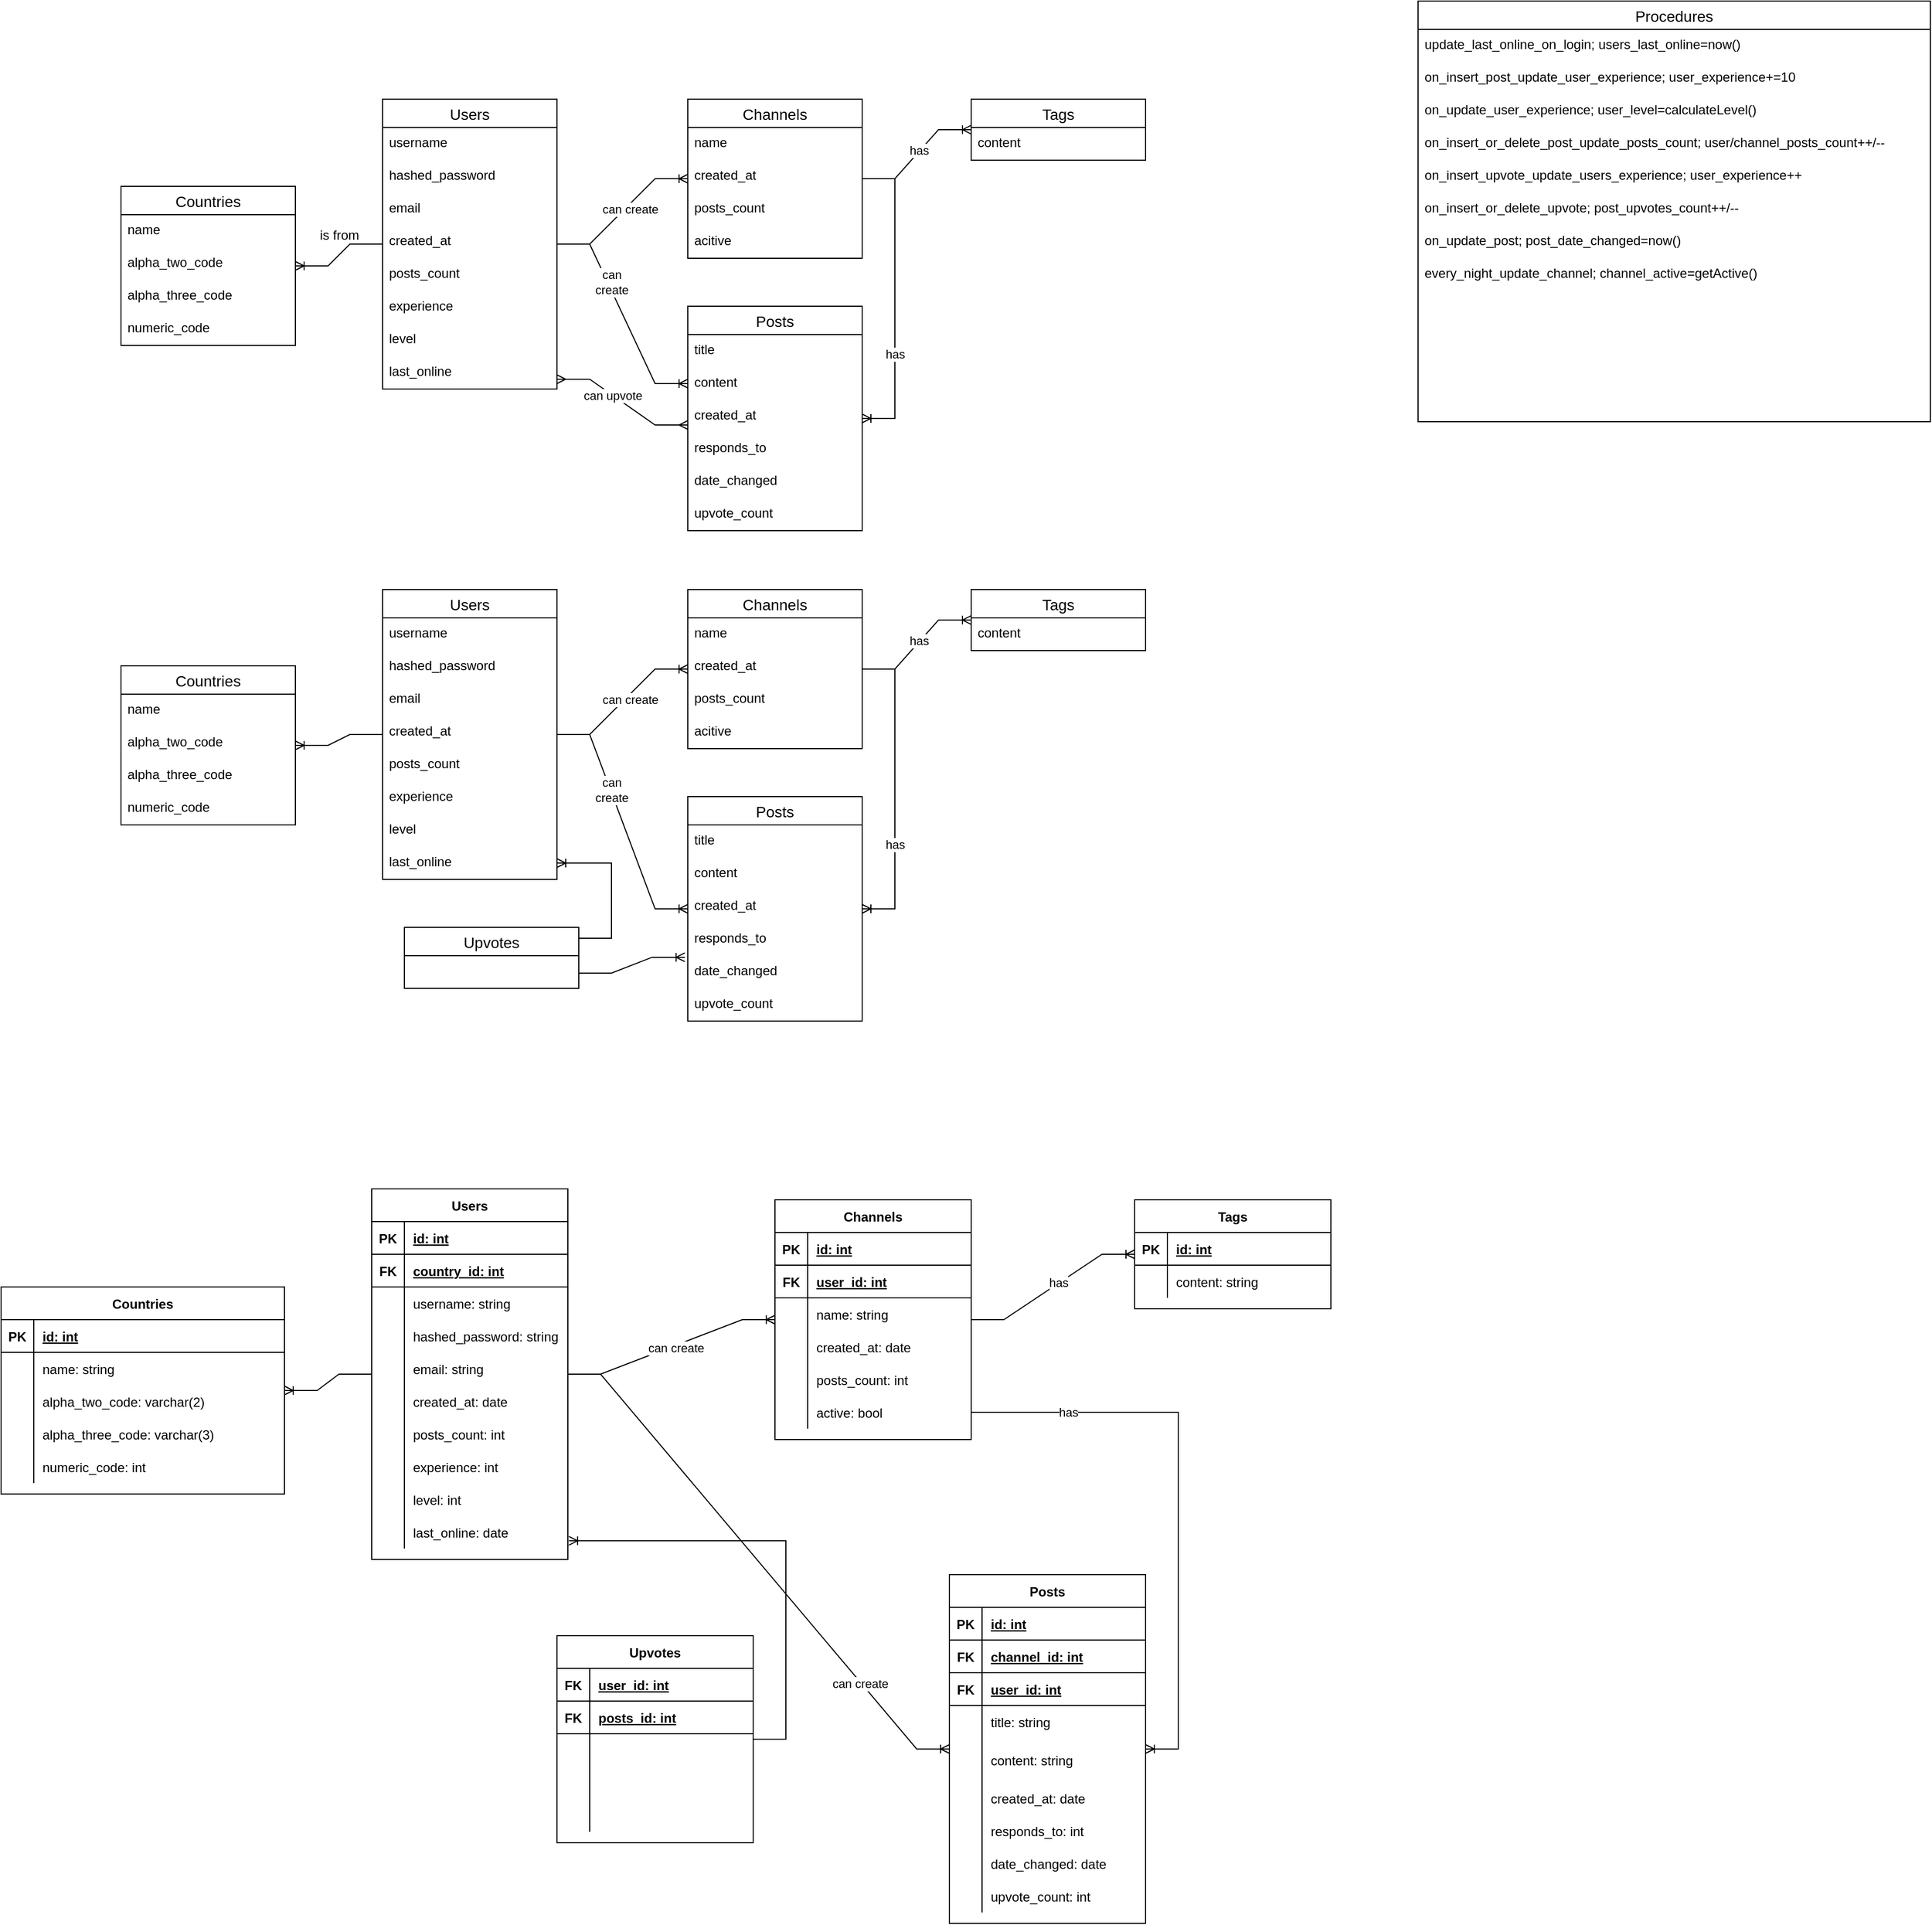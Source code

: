 <mxfile version="20.3.1" type="device"><diagram id="_5csQHQOSXKC1AlQP1aL" name="Page-1"><mxGraphModel dx="1803" dy="578" grid="1" gridSize="10" guides="1" tooltips="1" connect="1" arrows="1" fold="1" page="1" pageScale="1" pageWidth="827" pageHeight="1169" math="0" shadow="0"><root><mxCell id="0"/><mxCell id="1" parent="0"/><mxCell id="U2asB5tDMoREe6O9FOqW-1" value="Users" style="swimlane;fontStyle=0;childLayout=stackLayout;horizontal=1;startSize=26;horizontalStack=0;resizeParent=1;resizeParentMax=0;resizeLast=0;collapsible=1;marginBottom=0;align=center;fontSize=14;" parent="1" vertex="1"><mxGeometry x="30" y="240" width="160" height="266" as="geometry"/></mxCell><mxCell id="U2asB5tDMoREe6O9FOqW-2" value="username" style="text;strokeColor=none;fillColor=none;spacingLeft=4;spacingRight=4;overflow=hidden;rotatable=0;points=[[0,0.5],[1,0.5]];portConstraint=eastwest;fontSize=12;" parent="U2asB5tDMoREe6O9FOqW-1" vertex="1"><mxGeometry y="26" width="160" height="30" as="geometry"/></mxCell><mxCell id="U2asB5tDMoREe6O9FOqW-3" value="hashed_password" style="text;strokeColor=none;fillColor=none;spacingLeft=4;spacingRight=4;overflow=hidden;rotatable=0;points=[[0,0.5],[1,0.5]];portConstraint=eastwest;fontSize=12;" parent="U2asB5tDMoREe6O9FOqW-1" vertex="1"><mxGeometry y="56" width="160" height="30" as="geometry"/></mxCell><mxCell id="U2asB5tDMoREe6O9FOqW-4" value="email" style="text;strokeColor=none;fillColor=none;spacingLeft=4;spacingRight=4;overflow=hidden;rotatable=0;points=[[0,0.5],[1,0.5]];portConstraint=eastwest;fontSize=12;" parent="U2asB5tDMoREe6O9FOqW-1" vertex="1"><mxGeometry y="86" width="160" height="30" as="geometry"/></mxCell><mxCell id="U2asB5tDMoREe6O9FOqW-17" value="created_at&#10;" style="text;strokeColor=none;fillColor=none;spacingLeft=4;spacingRight=4;overflow=hidden;rotatable=0;points=[[0,0.5],[1,0.5]];portConstraint=eastwest;fontSize=12;" parent="U2asB5tDMoREe6O9FOqW-1" vertex="1"><mxGeometry y="116" width="160" height="30" as="geometry"/></mxCell><mxCell id="U2asB5tDMoREe6O9FOqW-18" value="posts_count" style="text;strokeColor=none;fillColor=none;spacingLeft=4;spacingRight=4;overflow=hidden;rotatable=0;points=[[0,0.5],[1,0.5]];portConstraint=eastwest;fontSize=12;" parent="U2asB5tDMoREe6O9FOqW-1" vertex="1"><mxGeometry y="146" width="160" height="30" as="geometry"/></mxCell><mxCell id="U2asB5tDMoREe6O9FOqW-19" value="experience" style="text;strokeColor=none;fillColor=none;spacingLeft=4;spacingRight=4;overflow=hidden;rotatable=0;points=[[0,0.5],[1,0.5]];portConstraint=eastwest;fontSize=12;" parent="U2asB5tDMoREe6O9FOqW-1" vertex="1"><mxGeometry y="176" width="160" height="30" as="geometry"/></mxCell><mxCell id="U2asB5tDMoREe6O9FOqW-20" value="level" style="text;strokeColor=none;fillColor=none;spacingLeft=4;spacingRight=4;overflow=hidden;rotatable=0;points=[[0,0.5],[1,0.5]];portConstraint=eastwest;fontSize=12;" parent="U2asB5tDMoREe6O9FOqW-1" vertex="1"><mxGeometry y="206" width="160" height="30" as="geometry"/></mxCell><mxCell id="U2asB5tDMoREe6O9FOqW-34" value="last_online" style="text;strokeColor=none;fillColor=none;spacingLeft=4;spacingRight=4;overflow=hidden;rotatable=0;points=[[0,0.5],[1,0.5]];portConstraint=eastwest;fontSize=12;" parent="U2asB5tDMoREe6O9FOqW-1" vertex="1"><mxGeometry y="236" width="160" height="30" as="geometry"/></mxCell><mxCell id="U2asB5tDMoREe6O9FOqW-5" value="Channels" style="swimlane;fontStyle=0;childLayout=stackLayout;horizontal=1;startSize=26;horizontalStack=0;resizeParent=1;resizeParentMax=0;resizeLast=0;collapsible=1;marginBottom=0;align=center;fontSize=14;" parent="1" vertex="1"><mxGeometry x="310" y="240" width="160" height="146" as="geometry"/></mxCell><mxCell id="U2asB5tDMoREe6O9FOqW-6" value="name" style="text;strokeColor=none;fillColor=none;spacingLeft=4;spacingRight=4;overflow=hidden;rotatable=0;points=[[0,0.5],[1,0.5]];portConstraint=eastwest;fontSize=12;" parent="U2asB5tDMoREe6O9FOqW-5" vertex="1"><mxGeometry y="26" width="160" height="30" as="geometry"/></mxCell><mxCell id="U2asB5tDMoREe6O9FOqW-7" value="created_at" style="text;strokeColor=none;fillColor=none;spacingLeft=4;spacingRight=4;overflow=hidden;rotatable=0;points=[[0,0.5],[1,0.5]];portConstraint=eastwest;fontSize=12;" parent="U2asB5tDMoREe6O9FOqW-5" vertex="1"><mxGeometry y="56" width="160" height="30" as="geometry"/></mxCell><mxCell id="U2asB5tDMoREe6O9FOqW-8" value="posts_count" style="text;strokeColor=none;fillColor=none;spacingLeft=4;spacingRight=4;overflow=hidden;rotatable=0;points=[[0,0.5],[1,0.5]];portConstraint=eastwest;fontSize=12;" parent="U2asB5tDMoREe6O9FOqW-5" vertex="1"><mxGeometry y="86" width="160" height="30" as="geometry"/></mxCell><mxCell id="U2asB5tDMoREe6O9FOqW-35" value="acitive" style="text;strokeColor=none;fillColor=none;spacingLeft=4;spacingRight=4;overflow=hidden;rotatable=0;points=[[0,0.5],[1,0.5]];portConstraint=eastwest;fontSize=12;" parent="U2asB5tDMoREe6O9FOqW-5" vertex="1"><mxGeometry y="116" width="160" height="30" as="geometry"/></mxCell><mxCell id="U2asB5tDMoREe6O9FOqW-9" value="Tags" style="swimlane;fontStyle=0;childLayout=stackLayout;horizontal=1;startSize=26;horizontalStack=0;resizeParent=1;resizeParentMax=0;resizeLast=0;collapsible=1;marginBottom=0;align=center;fontSize=14;" parent="1" vertex="1"><mxGeometry x="570" y="240" width="160" height="56" as="geometry"/></mxCell><mxCell id="U2asB5tDMoREe6O9FOqW-10" value="content" style="text;strokeColor=none;fillColor=none;spacingLeft=4;spacingRight=4;overflow=hidden;rotatable=0;points=[[0,0.5],[1,0.5]];portConstraint=eastwest;fontSize=12;" parent="U2asB5tDMoREe6O9FOqW-9" vertex="1"><mxGeometry y="26" width="160" height="30" as="geometry"/></mxCell><mxCell id="U2asB5tDMoREe6O9FOqW-13" value="Posts" style="swimlane;fontStyle=0;childLayout=stackLayout;horizontal=1;startSize=26;horizontalStack=0;resizeParent=1;resizeParentMax=0;resizeLast=0;collapsible=1;marginBottom=0;align=center;fontSize=14;" parent="1" vertex="1"><mxGeometry x="310" y="430" width="160" height="206" as="geometry"/></mxCell><mxCell id="U2asB5tDMoREe6O9FOqW-14" value="title" style="text;strokeColor=none;fillColor=none;spacingLeft=4;spacingRight=4;overflow=hidden;rotatable=0;points=[[0,0.5],[1,0.5]];portConstraint=eastwest;fontSize=12;" parent="U2asB5tDMoREe6O9FOqW-13" vertex="1"><mxGeometry y="26" width="160" height="30" as="geometry"/></mxCell><mxCell id="U2asB5tDMoREe6O9FOqW-15" value="content" style="text;strokeColor=none;fillColor=none;spacingLeft=4;spacingRight=4;overflow=hidden;rotatable=0;points=[[0,0.5],[1,0.5]];portConstraint=eastwest;fontSize=12;" parent="U2asB5tDMoREe6O9FOqW-13" vertex="1"><mxGeometry y="56" width="160" height="30" as="geometry"/></mxCell><mxCell id="U2asB5tDMoREe6O9FOqW-16" value="created_at" style="text;strokeColor=none;fillColor=none;spacingLeft=4;spacingRight=4;overflow=hidden;rotatable=0;points=[[0,0.5],[1,0.5]];portConstraint=eastwest;fontSize=12;" parent="U2asB5tDMoREe6O9FOqW-13" vertex="1"><mxGeometry y="86" width="160" height="30" as="geometry"/></mxCell><mxCell id="U2asB5tDMoREe6O9FOqW-21" value="responds_to" style="text;strokeColor=none;fillColor=none;spacingLeft=4;spacingRight=4;overflow=hidden;rotatable=0;points=[[0,0.5],[1,0.5]];portConstraint=eastwest;fontSize=12;" parent="U2asB5tDMoREe6O9FOqW-13" vertex="1"><mxGeometry y="116" width="160" height="30" as="geometry"/></mxCell><mxCell id="U2asB5tDMoREe6O9FOqW-36" value="date_changed" style="text;strokeColor=none;fillColor=none;spacingLeft=4;spacingRight=4;overflow=hidden;rotatable=0;points=[[0,0.5],[1,0.5]];portConstraint=eastwest;fontSize=12;" parent="U2asB5tDMoREe6O9FOqW-13" vertex="1"><mxGeometry y="146" width="160" height="30" as="geometry"/></mxCell><mxCell id="U2asB5tDMoREe6O9FOqW-83" value="upvote_count&#10;" style="text;strokeColor=none;fillColor=none;spacingLeft=4;spacingRight=4;overflow=hidden;rotatable=0;points=[[0,0.5],[1,0.5]];portConstraint=eastwest;fontSize=12;" parent="U2asB5tDMoREe6O9FOqW-13" vertex="1"><mxGeometry y="176" width="160" height="30" as="geometry"/></mxCell><mxCell id="U2asB5tDMoREe6O9FOqW-22" value="" style="edgeStyle=entityRelationEdgeStyle;fontSize=12;html=1;endArrow=ERoneToMany;rounded=0;" parent="1" source="U2asB5tDMoREe6O9FOqW-1" target="U2asB5tDMoREe6O9FOqW-5" edge="1"><mxGeometry width="100" height="100" relative="1" as="geometry"><mxPoint x="210" y="420" as="sourcePoint"/><mxPoint x="310" y="320" as="targetPoint"/></mxGeometry></mxCell><mxCell id="U2asB5tDMoREe6O9FOqW-23" value="can create" style="edgeLabel;html=1;align=center;verticalAlign=middle;resizable=0;points=[];" parent="U2asB5tDMoREe6O9FOqW-22" vertex="1" connectable="0"><mxGeometry x="0.08" y="-2" relative="1" as="geometry"><mxPoint x="1" as="offset"/></mxGeometry></mxCell><mxCell id="U2asB5tDMoREe6O9FOqW-24" value="" style="edgeStyle=entityRelationEdgeStyle;fontSize=12;html=1;endArrow=ERoneToMany;rounded=0;" parent="1" source="U2asB5tDMoREe6O9FOqW-5" target="U2asB5tDMoREe6O9FOqW-9" edge="1"><mxGeometry width="100" height="100" relative="1" as="geometry"><mxPoint x="480" y="360" as="sourcePoint"/><mxPoint x="580" y="260" as="targetPoint"/></mxGeometry></mxCell><mxCell id="U2asB5tDMoREe6O9FOqW-25" value="has" style="edgeLabel;html=1;align=center;verticalAlign=middle;resizable=0;points=[];" parent="U2asB5tDMoREe6O9FOqW-24" vertex="1" connectable="0"><mxGeometry x="0.071" y="1" relative="1" as="geometry"><mxPoint as="offset"/></mxGeometry></mxCell><mxCell id="U2asB5tDMoREe6O9FOqW-26" value="" style="edgeStyle=entityRelationEdgeStyle;fontSize=12;html=1;endArrow=ERoneToMany;rounded=0;" parent="1" source="U2asB5tDMoREe6O9FOqW-5" target="U2asB5tDMoREe6O9FOqW-13" edge="1"><mxGeometry width="100" height="100" relative="1" as="geometry"><mxPoint x="470" y="480" as="sourcePoint"/><mxPoint x="570" y="380" as="targetPoint"/></mxGeometry></mxCell><mxCell id="U2asB5tDMoREe6O9FOqW-27" value="has" style="edgeLabel;html=1;align=center;verticalAlign=middle;resizable=0;points=[];" parent="U2asB5tDMoREe6O9FOqW-26" vertex="1" connectable="0"><mxGeometry x="0.361" relative="1" as="geometry"><mxPoint as="offset"/></mxGeometry></mxCell><mxCell id="U2asB5tDMoREe6O9FOqW-28" value="" style="edgeStyle=entityRelationEdgeStyle;fontSize=12;html=1;endArrow=ERoneToMany;rounded=0;entryX=0;entryY=0.5;entryDx=0;entryDy=0;" parent="1" source="U2asB5tDMoREe6O9FOqW-1" target="U2asB5tDMoREe6O9FOqW-15" edge="1"><mxGeometry width="100" height="100" relative="1" as="geometry"><mxPoint x="300" y="360" as="sourcePoint"/><mxPoint x="400" y="260" as="targetPoint"/></mxGeometry></mxCell><mxCell id="U2asB5tDMoREe6O9FOqW-29" value="can &lt;br&gt;create" style="edgeLabel;html=1;align=center;verticalAlign=middle;resizable=0;points=[];" parent="U2asB5tDMoREe6O9FOqW-28" vertex="1" connectable="0"><mxGeometry x="-0.025" y="-1" relative="1" as="geometry"><mxPoint x="-8" y="-27" as="offset"/></mxGeometry></mxCell><mxCell id="U2asB5tDMoREe6O9FOqW-31" value="" style="edgeStyle=entityRelationEdgeStyle;fontSize=12;html=1;endArrow=ERmany;startArrow=ERmany;rounded=0;" parent="1" edge="1"><mxGeometry width="100" height="100" relative="1" as="geometry"><mxPoint x="190" y="497" as="sourcePoint"/><mxPoint x="310" y="539.0" as="targetPoint"/></mxGeometry></mxCell><mxCell id="U2asB5tDMoREe6O9FOqW-33" value="can upvote" style="edgeLabel;html=1;align=center;verticalAlign=middle;resizable=0;points=[];" parent="U2asB5tDMoREe6O9FOqW-31" vertex="1" connectable="0"><mxGeometry x="-0.146" y="2" relative="1" as="geometry"><mxPoint x="-3" y="1" as="offset"/></mxGeometry></mxCell><mxCell id="U2asB5tDMoREe6O9FOqW-45" value="Users" style="swimlane;fontStyle=0;childLayout=stackLayout;horizontal=1;startSize=26;horizontalStack=0;resizeParent=1;resizeParentMax=0;resizeLast=0;collapsible=1;marginBottom=0;align=center;fontSize=14;" parent="1" vertex="1"><mxGeometry x="30" y="690" width="160" height="266" as="geometry"/></mxCell><mxCell id="U2asB5tDMoREe6O9FOqW-46" value="username" style="text;strokeColor=none;fillColor=none;spacingLeft=4;spacingRight=4;overflow=hidden;rotatable=0;points=[[0,0.5],[1,0.5]];portConstraint=eastwest;fontSize=12;" parent="U2asB5tDMoREe6O9FOqW-45" vertex="1"><mxGeometry y="26" width="160" height="30" as="geometry"/></mxCell><mxCell id="U2asB5tDMoREe6O9FOqW-47" value="hashed_password" style="text;strokeColor=none;fillColor=none;spacingLeft=4;spacingRight=4;overflow=hidden;rotatable=0;points=[[0,0.5],[1,0.5]];portConstraint=eastwest;fontSize=12;" parent="U2asB5tDMoREe6O9FOqW-45" vertex="1"><mxGeometry y="56" width="160" height="30" as="geometry"/></mxCell><mxCell id="U2asB5tDMoREe6O9FOqW-48" value="email" style="text;strokeColor=none;fillColor=none;spacingLeft=4;spacingRight=4;overflow=hidden;rotatable=0;points=[[0,0.5],[1,0.5]];portConstraint=eastwest;fontSize=12;" parent="U2asB5tDMoREe6O9FOqW-45" vertex="1"><mxGeometry y="86" width="160" height="30" as="geometry"/></mxCell><mxCell id="U2asB5tDMoREe6O9FOqW-49" value="created_at&#10;" style="text;strokeColor=none;fillColor=none;spacingLeft=4;spacingRight=4;overflow=hidden;rotatable=0;points=[[0,0.5],[1,0.5]];portConstraint=eastwest;fontSize=12;" parent="U2asB5tDMoREe6O9FOqW-45" vertex="1"><mxGeometry y="116" width="160" height="30" as="geometry"/></mxCell><mxCell id="U2asB5tDMoREe6O9FOqW-50" value="posts_count" style="text;strokeColor=none;fillColor=none;spacingLeft=4;spacingRight=4;overflow=hidden;rotatable=0;points=[[0,0.5],[1,0.5]];portConstraint=eastwest;fontSize=12;" parent="U2asB5tDMoREe6O9FOqW-45" vertex="1"><mxGeometry y="146" width="160" height="30" as="geometry"/></mxCell><mxCell id="U2asB5tDMoREe6O9FOqW-51" value="experience" style="text;strokeColor=none;fillColor=none;spacingLeft=4;spacingRight=4;overflow=hidden;rotatable=0;points=[[0,0.5],[1,0.5]];portConstraint=eastwest;fontSize=12;" parent="U2asB5tDMoREe6O9FOqW-45" vertex="1"><mxGeometry y="176" width="160" height="30" as="geometry"/></mxCell><mxCell id="U2asB5tDMoREe6O9FOqW-52" value="level" style="text;strokeColor=none;fillColor=none;spacingLeft=4;spacingRight=4;overflow=hidden;rotatable=0;points=[[0,0.5],[1,0.5]];portConstraint=eastwest;fontSize=12;" parent="U2asB5tDMoREe6O9FOqW-45" vertex="1"><mxGeometry y="206" width="160" height="30" as="geometry"/></mxCell><mxCell id="U2asB5tDMoREe6O9FOqW-53" value="last_online" style="text;strokeColor=none;fillColor=none;spacingLeft=4;spacingRight=4;overflow=hidden;rotatable=0;points=[[0,0.5],[1,0.5]];portConstraint=eastwest;fontSize=12;" parent="U2asB5tDMoREe6O9FOqW-45" vertex="1"><mxGeometry y="236" width="160" height="30" as="geometry"/></mxCell><mxCell id="U2asB5tDMoREe6O9FOqW-54" value="Channels" style="swimlane;fontStyle=0;childLayout=stackLayout;horizontal=1;startSize=26;horizontalStack=0;resizeParent=1;resizeParentMax=0;resizeLast=0;collapsible=1;marginBottom=0;align=center;fontSize=14;" parent="1" vertex="1"><mxGeometry x="310" y="690" width="160" height="146" as="geometry"/></mxCell><mxCell id="U2asB5tDMoREe6O9FOqW-55" value="name" style="text;strokeColor=none;fillColor=none;spacingLeft=4;spacingRight=4;overflow=hidden;rotatable=0;points=[[0,0.5],[1,0.5]];portConstraint=eastwest;fontSize=12;" parent="U2asB5tDMoREe6O9FOqW-54" vertex="1"><mxGeometry y="26" width="160" height="30" as="geometry"/></mxCell><mxCell id="U2asB5tDMoREe6O9FOqW-56" value="created_at" style="text;strokeColor=none;fillColor=none;spacingLeft=4;spacingRight=4;overflow=hidden;rotatable=0;points=[[0,0.5],[1,0.5]];portConstraint=eastwest;fontSize=12;" parent="U2asB5tDMoREe6O9FOqW-54" vertex="1"><mxGeometry y="56" width="160" height="30" as="geometry"/></mxCell><mxCell id="U2asB5tDMoREe6O9FOqW-57" value="posts_count" style="text;strokeColor=none;fillColor=none;spacingLeft=4;spacingRight=4;overflow=hidden;rotatable=0;points=[[0,0.5],[1,0.5]];portConstraint=eastwest;fontSize=12;" parent="U2asB5tDMoREe6O9FOqW-54" vertex="1"><mxGeometry y="86" width="160" height="30" as="geometry"/></mxCell><mxCell id="U2asB5tDMoREe6O9FOqW-58" value="acitive" style="text;strokeColor=none;fillColor=none;spacingLeft=4;spacingRight=4;overflow=hidden;rotatable=0;points=[[0,0.5],[1,0.5]];portConstraint=eastwest;fontSize=12;" parent="U2asB5tDMoREe6O9FOqW-54" vertex="1"><mxGeometry y="116" width="160" height="30" as="geometry"/></mxCell><mxCell id="U2asB5tDMoREe6O9FOqW-59" value="Tags" style="swimlane;fontStyle=0;childLayout=stackLayout;horizontal=1;startSize=26;horizontalStack=0;resizeParent=1;resizeParentMax=0;resizeLast=0;collapsible=1;marginBottom=0;align=center;fontSize=14;" parent="1" vertex="1"><mxGeometry x="570" y="690" width="160" height="56" as="geometry"/></mxCell><mxCell id="U2asB5tDMoREe6O9FOqW-60" value="content" style="text;strokeColor=none;fillColor=none;spacingLeft=4;spacingRight=4;overflow=hidden;rotatable=0;points=[[0,0.5],[1,0.5]];portConstraint=eastwest;fontSize=12;" parent="U2asB5tDMoREe6O9FOqW-59" vertex="1"><mxGeometry y="26" width="160" height="30" as="geometry"/></mxCell><mxCell id="U2asB5tDMoREe6O9FOqW-61" value="Posts" style="swimlane;fontStyle=0;childLayout=stackLayout;horizontal=1;startSize=26;horizontalStack=0;resizeParent=1;resizeParentMax=0;resizeLast=0;collapsible=1;marginBottom=0;align=center;fontSize=14;" parent="1" vertex="1"><mxGeometry x="310" y="880" width="160" height="206" as="geometry"/></mxCell><mxCell id="U2asB5tDMoREe6O9FOqW-62" value="title" style="text;strokeColor=none;fillColor=none;spacingLeft=4;spacingRight=4;overflow=hidden;rotatable=0;points=[[0,0.5],[1,0.5]];portConstraint=eastwest;fontSize=12;" parent="U2asB5tDMoREe6O9FOqW-61" vertex="1"><mxGeometry y="26" width="160" height="30" as="geometry"/></mxCell><mxCell id="U2asB5tDMoREe6O9FOqW-63" value="content" style="text;strokeColor=none;fillColor=none;spacingLeft=4;spacingRight=4;overflow=hidden;rotatable=0;points=[[0,0.5],[1,0.5]];portConstraint=eastwest;fontSize=12;" parent="U2asB5tDMoREe6O9FOqW-61" vertex="1"><mxGeometry y="56" width="160" height="30" as="geometry"/></mxCell><mxCell id="U2asB5tDMoREe6O9FOqW-64" value="created_at" style="text;strokeColor=none;fillColor=none;spacingLeft=4;spacingRight=4;overflow=hidden;rotatable=0;points=[[0,0.5],[1,0.5]];portConstraint=eastwest;fontSize=12;" parent="U2asB5tDMoREe6O9FOqW-61" vertex="1"><mxGeometry y="86" width="160" height="30" as="geometry"/></mxCell><mxCell id="U2asB5tDMoREe6O9FOqW-65" value="responds_to" style="text;strokeColor=none;fillColor=none;spacingLeft=4;spacingRight=4;overflow=hidden;rotatable=0;points=[[0,0.5],[1,0.5]];portConstraint=eastwest;fontSize=12;" parent="U2asB5tDMoREe6O9FOqW-61" vertex="1"><mxGeometry y="116" width="160" height="30" as="geometry"/></mxCell><mxCell id="U2asB5tDMoREe6O9FOqW-66" value="date_changed" style="text;strokeColor=none;fillColor=none;spacingLeft=4;spacingRight=4;overflow=hidden;rotatable=0;points=[[0,0.5],[1,0.5]];portConstraint=eastwest;fontSize=12;" parent="U2asB5tDMoREe6O9FOqW-61" vertex="1"><mxGeometry y="146" width="160" height="30" as="geometry"/></mxCell><mxCell id="U2asB5tDMoREe6O9FOqW-84" value="upvote_count&#10;" style="text;strokeColor=none;fillColor=none;spacingLeft=4;spacingRight=4;overflow=hidden;rotatable=0;points=[[0,0.5],[1,0.5]];portConstraint=eastwest;fontSize=12;" parent="U2asB5tDMoREe6O9FOqW-61" vertex="1"><mxGeometry y="176" width="160" height="30" as="geometry"/></mxCell><mxCell id="U2asB5tDMoREe6O9FOqW-67" value="" style="edgeStyle=entityRelationEdgeStyle;fontSize=12;html=1;endArrow=ERoneToMany;rounded=0;" parent="1" source="U2asB5tDMoREe6O9FOqW-45" target="U2asB5tDMoREe6O9FOqW-54" edge="1"><mxGeometry width="100" height="100" relative="1" as="geometry"><mxPoint x="210" y="870" as="sourcePoint"/><mxPoint x="310" y="770" as="targetPoint"/></mxGeometry></mxCell><mxCell id="U2asB5tDMoREe6O9FOqW-68" value="can create" style="edgeLabel;html=1;align=center;verticalAlign=middle;resizable=0;points=[];" parent="U2asB5tDMoREe6O9FOqW-67" vertex="1" connectable="0"><mxGeometry x="0.08" y="-2" relative="1" as="geometry"><mxPoint x="1" as="offset"/></mxGeometry></mxCell><mxCell id="U2asB5tDMoREe6O9FOqW-69" value="" style="edgeStyle=entityRelationEdgeStyle;fontSize=12;html=1;endArrow=ERoneToMany;rounded=0;" parent="1" source="U2asB5tDMoREe6O9FOqW-54" target="U2asB5tDMoREe6O9FOqW-59" edge="1"><mxGeometry width="100" height="100" relative="1" as="geometry"><mxPoint x="480" y="810" as="sourcePoint"/><mxPoint x="580" y="710" as="targetPoint"/></mxGeometry></mxCell><mxCell id="U2asB5tDMoREe6O9FOqW-70" value="has" style="edgeLabel;html=1;align=center;verticalAlign=middle;resizable=0;points=[];" parent="U2asB5tDMoREe6O9FOqW-69" vertex="1" connectable="0"><mxGeometry x="0.071" y="1" relative="1" as="geometry"><mxPoint as="offset"/></mxGeometry></mxCell><mxCell id="U2asB5tDMoREe6O9FOqW-71" value="" style="edgeStyle=entityRelationEdgeStyle;fontSize=12;html=1;endArrow=ERoneToMany;rounded=0;" parent="1" source="U2asB5tDMoREe6O9FOqW-54" target="U2asB5tDMoREe6O9FOqW-61" edge="1"><mxGeometry width="100" height="100" relative="1" as="geometry"><mxPoint x="470" y="930" as="sourcePoint"/><mxPoint x="570" y="830" as="targetPoint"/></mxGeometry></mxCell><mxCell id="U2asB5tDMoREe6O9FOqW-72" value="has" style="edgeLabel;html=1;align=center;verticalAlign=middle;resizable=0;points=[];" parent="U2asB5tDMoREe6O9FOqW-71" vertex="1" connectable="0"><mxGeometry x="0.361" relative="1" as="geometry"><mxPoint as="offset"/></mxGeometry></mxCell><mxCell id="U2asB5tDMoREe6O9FOqW-73" value="" style="edgeStyle=entityRelationEdgeStyle;fontSize=12;html=1;endArrow=ERoneToMany;rounded=0;" parent="1" source="U2asB5tDMoREe6O9FOqW-45" target="U2asB5tDMoREe6O9FOqW-61" edge="1"><mxGeometry width="100" height="100" relative="1" as="geometry"><mxPoint x="300" y="810" as="sourcePoint"/><mxPoint x="400" y="710" as="targetPoint"/></mxGeometry></mxCell><mxCell id="U2asB5tDMoREe6O9FOqW-74" value="can &lt;br&gt;create" style="edgeLabel;html=1;align=center;verticalAlign=middle;resizable=0;points=[];" parent="U2asB5tDMoREe6O9FOqW-73" vertex="1" connectable="0"><mxGeometry x="-0.025" y="-1" relative="1" as="geometry"><mxPoint x="-8" y="-27" as="offset"/></mxGeometry></mxCell><mxCell id="U2asB5tDMoREe6O9FOqW-77" value="Upvotes" style="swimlane;fontStyle=0;childLayout=stackLayout;horizontal=1;startSize=26;horizontalStack=0;resizeParent=1;resizeParentMax=0;resizeLast=0;collapsible=1;marginBottom=0;align=center;fontSize=14;" parent="1" vertex="1"><mxGeometry x="50" y="1000" width="160" height="56" as="geometry"/></mxCell><mxCell id="U2asB5tDMoREe6O9FOqW-81" value="" style="edgeStyle=entityRelationEdgeStyle;fontSize=12;html=1;endArrow=ERoneToMany;rounded=0;" parent="1" target="U2asB5tDMoREe6O9FOqW-53" edge="1"><mxGeometry width="100" height="100" relative="1" as="geometry"><mxPoint x="210" y="1010" as="sourcePoint"/><mxPoint x="300" y="940" as="targetPoint"/></mxGeometry></mxCell><mxCell id="U2asB5tDMoREe6O9FOqW-85" value="" style="edgeStyle=entityRelationEdgeStyle;fontSize=12;html=1;endArrow=ERoneToMany;rounded=0;entryX=-0.017;entryY=0.048;entryDx=0;entryDy=0;entryPerimeter=0;exitX=1;exitY=0.75;exitDx=0;exitDy=0;" parent="1" source="U2asB5tDMoREe6O9FOqW-77" target="U2asB5tDMoREe6O9FOqW-66" edge="1"><mxGeometry width="100" height="100" relative="1" as="geometry"><mxPoint x="150" y="1180" as="sourcePoint"/><mxPoint x="250" y="1080" as="targetPoint"/></mxGeometry></mxCell><mxCell id="U2asB5tDMoREe6O9FOqW-137" value="Users" style="shape=table;startSize=30;container=1;collapsible=1;childLayout=tableLayout;fixedRows=1;rowLines=0;fontStyle=1;align=center;resizeLast=1;" parent="1" vertex="1"><mxGeometry x="20" y="1240" width="180" height="340" as="geometry"/></mxCell><mxCell id="U2asB5tDMoREe6O9FOqW-138" value="" style="shape=tableRow;horizontal=0;startSize=0;swimlaneHead=0;swimlaneBody=0;fillColor=none;collapsible=0;dropTarget=0;points=[[0,0.5],[1,0.5]];portConstraint=eastwest;top=0;left=0;right=0;bottom=1;" parent="U2asB5tDMoREe6O9FOqW-137" vertex="1"><mxGeometry y="30" width="180" height="30" as="geometry"/></mxCell><mxCell id="U2asB5tDMoREe6O9FOqW-139" value="PK" style="shape=partialRectangle;connectable=0;fillColor=none;top=0;left=0;bottom=0;right=0;fontStyle=1;overflow=hidden;" parent="U2asB5tDMoREe6O9FOqW-138" vertex="1"><mxGeometry width="30" height="30" as="geometry"><mxRectangle width="30" height="30" as="alternateBounds"/></mxGeometry></mxCell><mxCell id="U2asB5tDMoREe6O9FOqW-140" value="id: int" style="shape=partialRectangle;connectable=0;fillColor=none;top=0;left=0;bottom=0;right=0;align=left;spacingLeft=6;fontStyle=5;overflow=hidden;" parent="U2asB5tDMoREe6O9FOqW-138" vertex="1"><mxGeometry x="30" width="150" height="30" as="geometry"><mxRectangle width="150" height="30" as="alternateBounds"/></mxGeometry></mxCell><mxCell id="Vra_rhVqCjpAo_q4LzGh-25" style="shape=tableRow;horizontal=0;startSize=0;swimlaneHead=0;swimlaneBody=0;fillColor=none;collapsible=0;dropTarget=0;points=[[0,0.5],[1,0.5]];portConstraint=eastwest;top=0;left=0;right=0;bottom=1;" parent="U2asB5tDMoREe6O9FOqW-137" vertex="1"><mxGeometry y="60" width="180" height="30" as="geometry"/></mxCell><mxCell id="Vra_rhVqCjpAo_q4LzGh-26" value="FK" style="shape=partialRectangle;connectable=0;fillColor=none;top=0;left=0;bottom=0;right=0;fontStyle=1;overflow=hidden;" parent="Vra_rhVqCjpAo_q4LzGh-25" vertex="1"><mxGeometry width="30" height="30" as="geometry"><mxRectangle width="30" height="30" as="alternateBounds"/></mxGeometry></mxCell><mxCell id="Vra_rhVqCjpAo_q4LzGh-27" value="country_id: int" style="shape=partialRectangle;connectable=0;fillColor=none;top=0;left=0;bottom=0;right=0;align=left;spacingLeft=6;fontStyle=5;overflow=hidden;" parent="Vra_rhVqCjpAo_q4LzGh-25" vertex="1"><mxGeometry x="30" width="150" height="30" as="geometry"><mxRectangle width="150" height="30" as="alternateBounds"/></mxGeometry></mxCell><mxCell id="U2asB5tDMoREe6O9FOqW-141" value="" style="shape=tableRow;horizontal=0;startSize=0;swimlaneHead=0;swimlaneBody=0;fillColor=none;collapsible=0;dropTarget=0;points=[[0,0.5],[1,0.5]];portConstraint=eastwest;top=0;left=0;right=0;bottom=0;" parent="U2asB5tDMoREe6O9FOqW-137" vertex="1"><mxGeometry y="90" width="180" height="30" as="geometry"/></mxCell><mxCell id="U2asB5tDMoREe6O9FOqW-142" value="" style="shape=partialRectangle;connectable=0;fillColor=none;top=0;left=0;bottom=0;right=0;editable=1;overflow=hidden;" parent="U2asB5tDMoREe6O9FOqW-141" vertex="1"><mxGeometry width="30" height="30" as="geometry"><mxRectangle width="30" height="30" as="alternateBounds"/></mxGeometry></mxCell><mxCell id="U2asB5tDMoREe6O9FOqW-143" value="username: string" style="shape=partialRectangle;connectable=0;fillColor=none;top=0;left=0;bottom=0;right=0;align=left;spacingLeft=6;overflow=hidden;" parent="U2asB5tDMoREe6O9FOqW-141" vertex="1"><mxGeometry x="30" width="150" height="30" as="geometry"><mxRectangle width="150" height="30" as="alternateBounds"/></mxGeometry></mxCell><mxCell id="U2asB5tDMoREe6O9FOqW-144" value="" style="shape=tableRow;horizontal=0;startSize=0;swimlaneHead=0;swimlaneBody=0;fillColor=none;collapsible=0;dropTarget=0;points=[[0,0.5],[1,0.5]];portConstraint=eastwest;top=0;left=0;right=0;bottom=0;" parent="U2asB5tDMoREe6O9FOqW-137" vertex="1"><mxGeometry y="120" width="180" height="30" as="geometry"/></mxCell><mxCell id="U2asB5tDMoREe6O9FOqW-145" value="" style="shape=partialRectangle;connectable=0;fillColor=none;top=0;left=0;bottom=0;right=0;editable=1;overflow=hidden;" parent="U2asB5tDMoREe6O9FOqW-144" vertex="1"><mxGeometry width="30" height="30" as="geometry"><mxRectangle width="30" height="30" as="alternateBounds"/></mxGeometry></mxCell><mxCell id="U2asB5tDMoREe6O9FOqW-146" value="hashed_password: string" style="shape=partialRectangle;connectable=0;fillColor=none;top=0;left=0;bottom=0;right=0;align=left;spacingLeft=6;overflow=hidden;" parent="U2asB5tDMoREe6O9FOqW-144" vertex="1"><mxGeometry x="30" width="150" height="30" as="geometry"><mxRectangle width="150" height="30" as="alternateBounds"/></mxGeometry></mxCell><mxCell id="U2asB5tDMoREe6O9FOqW-147" value="" style="shape=tableRow;horizontal=0;startSize=0;swimlaneHead=0;swimlaneBody=0;fillColor=none;collapsible=0;dropTarget=0;points=[[0,0.5],[1,0.5]];portConstraint=eastwest;top=0;left=0;right=0;bottom=0;" parent="U2asB5tDMoREe6O9FOqW-137" vertex="1"><mxGeometry y="150" width="180" height="30" as="geometry"/></mxCell><mxCell id="U2asB5tDMoREe6O9FOqW-148" value="" style="shape=partialRectangle;connectable=0;fillColor=none;top=0;left=0;bottom=0;right=0;editable=1;overflow=hidden;" parent="U2asB5tDMoREe6O9FOqW-147" vertex="1"><mxGeometry width="30" height="30" as="geometry"><mxRectangle width="30" height="30" as="alternateBounds"/></mxGeometry></mxCell><mxCell id="U2asB5tDMoREe6O9FOqW-149" value="email: string" style="shape=partialRectangle;connectable=0;fillColor=none;top=0;left=0;bottom=0;right=0;align=left;spacingLeft=6;overflow=hidden;" parent="U2asB5tDMoREe6O9FOqW-147" vertex="1"><mxGeometry x="30" width="150" height="30" as="geometry"><mxRectangle width="150" height="30" as="alternateBounds"/></mxGeometry></mxCell><mxCell id="U2asB5tDMoREe6O9FOqW-202" style="shape=tableRow;horizontal=0;startSize=0;swimlaneHead=0;swimlaneBody=0;fillColor=none;collapsible=0;dropTarget=0;points=[[0,0.5],[1,0.5]];portConstraint=eastwest;top=0;left=0;right=0;bottom=0;" parent="U2asB5tDMoREe6O9FOqW-137" vertex="1"><mxGeometry y="180" width="180" height="30" as="geometry"/></mxCell><mxCell id="U2asB5tDMoREe6O9FOqW-203" style="shape=partialRectangle;connectable=0;fillColor=none;top=0;left=0;bottom=0;right=0;editable=1;overflow=hidden;" parent="U2asB5tDMoREe6O9FOqW-202" vertex="1"><mxGeometry width="30" height="30" as="geometry"><mxRectangle width="30" height="30" as="alternateBounds"/></mxGeometry></mxCell><mxCell id="U2asB5tDMoREe6O9FOqW-204" value="created_at: date" style="shape=partialRectangle;connectable=0;fillColor=none;top=0;left=0;bottom=0;right=0;align=left;spacingLeft=6;overflow=hidden;" parent="U2asB5tDMoREe6O9FOqW-202" vertex="1"><mxGeometry x="30" width="150" height="30" as="geometry"><mxRectangle width="150" height="30" as="alternateBounds"/></mxGeometry></mxCell><mxCell id="U2asB5tDMoREe6O9FOqW-205" style="shape=tableRow;horizontal=0;startSize=0;swimlaneHead=0;swimlaneBody=0;fillColor=none;collapsible=0;dropTarget=0;points=[[0,0.5],[1,0.5]];portConstraint=eastwest;top=0;left=0;right=0;bottom=0;" parent="U2asB5tDMoREe6O9FOqW-137" vertex="1"><mxGeometry y="210" width="180" height="30" as="geometry"/></mxCell><mxCell id="U2asB5tDMoREe6O9FOqW-206" style="shape=partialRectangle;connectable=0;fillColor=none;top=0;left=0;bottom=0;right=0;editable=1;overflow=hidden;" parent="U2asB5tDMoREe6O9FOqW-205" vertex="1"><mxGeometry width="30" height="30" as="geometry"><mxRectangle width="30" height="30" as="alternateBounds"/></mxGeometry></mxCell><mxCell id="U2asB5tDMoREe6O9FOqW-207" value="posts_count: int" style="shape=partialRectangle;connectable=0;fillColor=none;top=0;left=0;bottom=0;right=0;align=left;spacingLeft=6;overflow=hidden;" parent="U2asB5tDMoREe6O9FOqW-205" vertex="1"><mxGeometry x="30" width="150" height="30" as="geometry"><mxRectangle width="150" height="30" as="alternateBounds"/></mxGeometry></mxCell><mxCell id="U2asB5tDMoREe6O9FOqW-208" style="shape=tableRow;horizontal=0;startSize=0;swimlaneHead=0;swimlaneBody=0;fillColor=none;collapsible=0;dropTarget=0;points=[[0,0.5],[1,0.5]];portConstraint=eastwest;top=0;left=0;right=0;bottom=0;" parent="U2asB5tDMoREe6O9FOqW-137" vertex="1"><mxGeometry y="240" width="180" height="30" as="geometry"/></mxCell><mxCell id="U2asB5tDMoREe6O9FOqW-209" style="shape=partialRectangle;connectable=0;fillColor=none;top=0;left=0;bottom=0;right=0;editable=1;overflow=hidden;" parent="U2asB5tDMoREe6O9FOqW-208" vertex="1"><mxGeometry width="30" height="30" as="geometry"><mxRectangle width="30" height="30" as="alternateBounds"/></mxGeometry></mxCell><mxCell id="U2asB5tDMoREe6O9FOqW-210" value="experience: int" style="shape=partialRectangle;connectable=0;fillColor=none;top=0;left=0;bottom=0;right=0;align=left;spacingLeft=6;overflow=hidden;" parent="U2asB5tDMoREe6O9FOqW-208" vertex="1"><mxGeometry x="30" width="150" height="30" as="geometry"><mxRectangle width="150" height="30" as="alternateBounds"/></mxGeometry></mxCell><mxCell id="U2asB5tDMoREe6O9FOqW-211" style="shape=tableRow;horizontal=0;startSize=0;swimlaneHead=0;swimlaneBody=0;fillColor=none;collapsible=0;dropTarget=0;points=[[0,0.5],[1,0.5]];portConstraint=eastwest;top=0;left=0;right=0;bottom=0;" parent="U2asB5tDMoREe6O9FOqW-137" vertex="1"><mxGeometry y="270" width="180" height="30" as="geometry"/></mxCell><mxCell id="U2asB5tDMoREe6O9FOqW-212" style="shape=partialRectangle;connectable=0;fillColor=none;top=0;left=0;bottom=0;right=0;editable=1;overflow=hidden;" parent="U2asB5tDMoREe6O9FOqW-211" vertex="1"><mxGeometry width="30" height="30" as="geometry"><mxRectangle width="30" height="30" as="alternateBounds"/></mxGeometry></mxCell><mxCell id="U2asB5tDMoREe6O9FOqW-213" value="level: int" style="shape=partialRectangle;connectable=0;fillColor=none;top=0;left=0;bottom=0;right=0;align=left;spacingLeft=6;overflow=hidden;" parent="U2asB5tDMoREe6O9FOqW-211" vertex="1"><mxGeometry x="30" width="150" height="30" as="geometry"><mxRectangle width="150" height="30" as="alternateBounds"/></mxGeometry></mxCell><mxCell id="U2asB5tDMoREe6O9FOqW-214" style="shape=tableRow;horizontal=0;startSize=0;swimlaneHead=0;swimlaneBody=0;fillColor=none;collapsible=0;dropTarget=0;points=[[0,0.5],[1,0.5]];portConstraint=eastwest;top=0;left=0;right=0;bottom=0;" parent="U2asB5tDMoREe6O9FOqW-137" vertex="1"><mxGeometry y="300" width="180" height="30" as="geometry"/></mxCell><mxCell id="U2asB5tDMoREe6O9FOqW-215" style="shape=partialRectangle;connectable=0;fillColor=none;top=0;left=0;bottom=0;right=0;editable=1;overflow=hidden;" parent="U2asB5tDMoREe6O9FOqW-214" vertex="1"><mxGeometry width="30" height="30" as="geometry"><mxRectangle width="30" height="30" as="alternateBounds"/></mxGeometry></mxCell><mxCell id="U2asB5tDMoREe6O9FOqW-216" value="last_online: date" style="shape=partialRectangle;connectable=0;fillColor=none;top=0;left=0;bottom=0;right=0;align=left;spacingLeft=6;overflow=hidden;" parent="U2asB5tDMoREe6O9FOqW-214" vertex="1"><mxGeometry x="30" width="150" height="30" as="geometry"><mxRectangle width="150" height="30" as="alternateBounds"/></mxGeometry></mxCell><mxCell id="U2asB5tDMoREe6O9FOqW-150" value="Channels" style="shape=table;startSize=30;container=1;collapsible=1;childLayout=tableLayout;fixedRows=1;rowLines=0;fontStyle=1;align=center;resizeLast=1;" parent="1" vertex="1"><mxGeometry x="390" y="1250" width="180" height="220" as="geometry"/></mxCell><mxCell id="U2asB5tDMoREe6O9FOqW-151" value="" style="shape=tableRow;horizontal=0;startSize=0;swimlaneHead=0;swimlaneBody=0;fillColor=none;collapsible=0;dropTarget=0;points=[[0,0.5],[1,0.5]];portConstraint=eastwest;top=0;left=0;right=0;bottom=1;" parent="U2asB5tDMoREe6O9FOqW-150" vertex="1"><mxGeometry y="30" width="180" height="30" as="geometry"/></mxCell><mxCell id="U2asB5tDMoREe6O9FOqW-152" value="PK" style="shape=partialRectangle;connectable=0;fillColor=none;top=0;left=0;bottom=0;right=0;fontStyle=1;overflow=hidden;" parent="U2asB5tDMoREe6O9FOqW-151" vertex="1"><mxGeometry width="30" height="30" as="geometry"><mxRectangle width="30" height="30" as="alternateBounds"/></mxGeometry></mxCell><mxCell id="U2asB5tDMoREe6O9FOqW-153" value="id: int" style="shape=partialRectangle;connectable=0;fillColor=none;top=0;left=0;bottom=0;right=0;align=left;spacingLeft=6;fontStyle=5;overflow=hidden;" parent="U2asB5tDMoREe6O9FOqW-151" vertex="1"><mxGeometry x="30" width="150" height="30" as="geometry"><mxRectangle width="150" height="30" as="alternateBounds"/></mxGeometry></mxCell><mxCell id="U2asB5tDMoREe6O9FOqW-220" style="shape=tableRow;horizontal=0;startSize=0;swimlaneHead=0;swimlaneBody=0;fillColor=none;collapsible=0;dropTarget=0;points=[[0,0.5],[1,0.5]];portConstraint=eastwest;top=0;left=0;right=0;bottom=1;" parent="U2asB5tDMoREe6O9FOqW-150" vertex="1"><mxGeometry y="60" width="180" height="30" as="geometry"/></mxCell><mxCell id="U2asB5tDMoREe6O9FOqW-221" value="FK" style="shape=partialRectangle;connectable=0;fillColor=none;top=0;left=0;bottom=0;right=0;fontStyle=1;overflow=hidden;" parent="U2asB5tDMoREe6O9FOqW-220" vertex="1"><mxGeometry width="30" height="30" as="geometry"><mxRectangle width="30" height="30" as="alternateBounds"/></mxGeometry></mxCell><mxCell id="U2asB5tDMoREe6O9FOqW-222" value="user_id: int" style="shape=partialRectangle;connectable=0;fillColor=none;top=0;left=0;bottom=0;right=0;align=left;spacingLeft=6;fontStyle=5;overflow=hidden;" parent="U2asB5tDMoREe6O9FOqW-220" vertex="1"><mxGeometry x="30" width="150" height="30" as="geometry"><mxRectangle width="150" height="30" as="alternateBounds"/></mxGeometry></mxCell><mxCell id="U2asB5tDMoREe6O9FOqW-154" value="" style="shape=tableRow;horizontal=0;startSize=0;swimlaneHead=0;swimlaneBody=0;fillColor=none;collapsible=0;dropTarget=0;points=[[0,0.5],[1,0.5]];portConstraint=eastwest;top=0;left=0;right=0;bottom=0;" parent="U2asB5tDMoREe6O9FOqW-150" vertex="1"><mxGeometry y="90" width="180" height="30" as="geometry"/></mxCell><mxCell id="U2asB5tDMoREe6O9FOqW-155" value="" style="shape=partialRectangle;connectable=0;fillColor=none;top=0;left=0;bottom=0;right=0;editable=1;overflow=hidden;" parent="U2asB5tDMoREe6O9FOqW-154" vertex="1"><mxGeometry width="30" height="30" as="geometry"><mxRectangle width="30" height="30" as="alternateBounds"/></mxGeometry></mxCell><mxCell id="U2asB5tDMoREe6O9FOqW-156" value="name: string" style="shape=partialRectangle;connectable=0;fillColor=none;top=0;left=0;bottom=0;right=0;align=left;spacingLeft=6;overflow=hidden;" parent="U2asB5tDMoREe6O9FOqW-154" vertex="1"><mxGeometry x="30" width="150" height="30" as="geometry"><mxRectangle width="150" height="30" as="alternateBounds"/></mxGeometry></mxCell><mxCell id="U2asB5tDMoREe6O9FOqW-157" value="" style="shape=tableRow;horizontal=0;startSize=0;swimlaneHead=0;swimlaneBody=0;fillColor=none;collapsible=0;dropTarget=0;points=[[0,0.5],[1,0.5]];portConstraint=eastwest;top=0;left=0;right=0;bottom=0;" parent="U2asB5tDMoREe6O9FOqW-150" vertex="1"><mxGeometry y="120" width="180" height="30" as="geometry"/></mxCell><mxCell id="U2asB5tDMoREe6O9FOqW-158" value="" style="shape=partialRectangle;connectable=0;fillColor=none;top=0;left=0;bottom=0;right=0;editable=1;overflow=hidden;" parent="U2asB5tDMoREe6O9FOqW-157" vertex="1"><mxGeometry width="30" height="30" as="geometry"><mxRectangle width="30" height="30" as="alternateBounds"/></mxGeometry></mxCell><mxCell id="U2asB5tDMoREe6O9FOqW-159" value="created_at: date" style="shape=partialRectangle;connectable=0;fillColor=none;top=0;left=0;bottom=0;right=0;align=left;spacingLeft=6;overflow=hidden;" parent="U2asB5tDMoREe6O9FOqW-157" vertex="1"><mxGeometry x="30" width="150" height="30" as="geometry"><mxRectangle width="150" height="30" as="alternateBounds"/></mxGeometry></mxCell><mxCell id="U2asB5tDMoREe6O9FOqW-160" value="" style="shape=tableRow;horizontal=0;startSize=0;swimlaneHead=0;swimlaneBody=0;fillColor=none;collapsible=0;dropTarget=0;points=[[0,0.5],[1,0.5]];portConstraint=eastwest;top=0;left=0;right=0;bottom=0;" parent="U2asB5tDMoREe6O9FOqW-150" vertex="1"><mxGeometry y="150" width="180" height="30" as="geometry"/></mxCell><mxCell id="U2asB5tDMoREe6O9FOqW-161" value="" style="shape=partialRectangle;connectable=0;fillColor=none;top=0;left=0;bottom=0;right=0;editable=1;overflow=hidden;" parent="U2asB5tDMoREe6O9FOqW-160" vertex="1"><mxGeometry width="30" height="30" as="geometry"><mxRectangle width="30" height="30" as="alternateBounds"/></mxGeometry></mxCell><mxCell id="U2asB5tDMoREe6O9FOqW-162" value="posts_count: int" style="shape=partialRectangle;connectable=0;fillColor=none;top=0;left=0;bottom=0;right=0;align=left;spacingLeft=6;overflow=hidden;" parent="U2asB5tDMoREe6O9FOqW-160" vertex="1"><mxGeometry x="30" width="150" height="30" as="geometry"><mxRectangle width="150" height="30" as="alternateBounds"/></mxGeometry></mxCell><mxCell id="U2asB5tDMoREe6O9FOqW-217" style="shape=tableRow;horizontal=0;startSize=0;swimlaneHead=0;swimlaneBody=0;fillColor=none;collapsible=0;dropTarget=0;points=[[0,0.5],[1,0.5]];portConstraint=eastwest;top=0;left=0;right=0;bottom=0;" parent="U2asB5tDMoREe6O9FOqW-150" vertex="1"><mxGeometry y="180" width="180" height="30" as="geometry"/></mxCell><mxCell id="U2asB5tDMoREe6O9FOqW-218" style="shape=partialRectangle;connectable=0;fillColor=none;top=0;left=0;bottom=0;right=0;editable=1;overflow=hidden;" parent="U2asB5tDMoREe6O9FOqW-217" vertex="1"><mxGeometry width="30" height="30" as="geometry"><mxRectangle width="30" height="30" as="alternateBounds"/></mxGeometry></mxCell><mxCell id="U2asB5tDMoREe6O9FOqW-219" value="active: bool" style="shape=partialRectangle;connectable=0;fillColor=none;top=0;left=0;bottom=0;right=0;align=left;spacingLeft=6;overflow=hidden;" parent="U2asB5tDMoREe6O9FOqW-217" vertex="1"><mxGeometry x="30" width="150" height="30" as="geometry"><mxRectangle width="150" height="30" as="alternateBounds"/></mxGeometry></mxCell><mxCell id="U2asB5tDMoREe6O9FOqW-163" value="Tags" style="shape=table;startSize=30;container=1;collapsible=1;childLayout=tableLayout;fixedRows=1;rowLines=0;fontStyle=1;align=center;resizeLast=1;" parent="1" vertex="1"><mxGeometry x="720" y="1250" width="180" height="100" as="geometry"/></mxCell><mxCell id="U2asB5tDMoREe6O9FOqW-164" value="" style="shape=tableRow;horizontal=0;startSize=0;swimlaneHead=0;swimlaneBody=0;fillColor=none;collapsible=0;dropTarget=0;points=[[0,0.5],[1,0.5]];portConstraint=eastwest;top=0;left=0;right=0;bottom=1;" parent="U2asB5tDMoREe6O9FOqW-163" vertex="1"><mxGeometry y="30" width="180" height="30" as="geometry"/></mxCell><mxCell id="U2asB5tDMoREe6O9FOqW-165" value="PK" style="shape=partialRectangle;connectable=0;fillColor=none;top=0;left=0;bottom=0;right=0;fontStyle=1;overflow=hidden;" parent="U2asB5tDMoREe6O9FOqW-164" vertex="1"><mxGeometry width="30" height="30" as="geometry"><mxRectangle width="30" height="30" as="alternateBounds"/></mxGeometry></mxCell><mxCell id="U2asB5tDMoREe6O9FOqW-166" value="id: int" style="shape=partialRectangle;connectable=0;fillColor=none;top=0;left=0;bottom=0;right=0;align=left;spacingLeft=6;fontStyle=5;overflow=hidden;" parent="U2asB5tDMoREe6O9FOqW-164" vertex="1"><mxGeometry x="30" width="150" height="30" as="geometry"><mxRectangle width="150" height="30" as="alternateBounds"/></mxGeometry></mxCell><mxCell id="U2asB5tDMoREe6O9FOqW-167" value="" style="shape=tableRow;horizontal=0;startSize=0;swimlaneHead=0;swimlaneBody=0;fillColor=none;collapsible=0;dropTarget=0;points=[[0,0.5],[1,0.5]];portConstraint=eastwest;top=0;left=0;right=0;bottom=0;" parent="U2asB5tDMoREe6O9FOqW-163" vertex="1"><mxGeometry y="60" width="180" height="30" as="geometry"/></mxCell><mxCell id="U2asB5tDMoREe6O9FOqW-168" value="" style="shape=partialRectangle;connectable=0;fillColor=none;top=0;left=0;bottom=0;right=0;editable=1;overflow=hidden;" parent="U2asB5tDMoREe6O9FOqW-167" vertex="1"><mxGeometry width="30" height="30" as="geometry"><mxRectangle width="30" height="30" as="alternateBounds"/></mxGeometry></mxCell><mxCell id="U2asB5tDMoREe6O9FOqW-169" value="content: string" style="shape=partialRectangle;connectable=0;fillColor=none;top=0;left=0;bottom=0;right=0;align=left;spacingLeft=6;overflow=hidden;" parent="U2asB5tDMoREe6O9FOqW-167" vertex="1"><mxGeometry x="30" width="150" height="30" as="geometry"><mxRectangle width="150" height="30" as="alternateBounds"/></mxGeometry></mxCell><mxCell id="U2asB5tDMoREe6O9FOqW-176" value="Upvotes" style="shape=table;startSize=30;container=1;collapsible=1;childLayout=tableLayout;fixedRows=1;rowLines=0;fontStyle=1;align=center;resizeLast=1;" parent="1" vertex="1"><mxGeometry x="190" y="1650" width="180" height="190" as="geometry"/></mxCell><mxCell id="U2asB5tDMoREe6O9FOqW-177" value="" style="shape=tableRow;horizontal=0;startSize=0;swimlaneHead=0;swimlaneBody=0;fillColor=none;collapsible=0;dropTarget=0;points=[[0,0.5],[1,0.5]];portConstraint=eastwest;top=0;left=0;right=0;bottom=1;" parent="U2asB5tDMoREe6O9FOqW-176" vertex="1"><mxGeometry y="30" width="180" height="30" as="geometry"/></mxCell><mxCell id="U2asB5tDMoREe6O9FOqW-178" value="FK" style="shape=partialRectangle;connectable=0;fillColor=none;top=0;left=0;bottom=0;right=0;fontStyle=1;overflow=hidden;" parent="U2asB5tDMoREe6O9FOqW-177" vertex="1"><mxGeometry width="30" height="30" as="geometry"><mxRectangle width="30" height="30" as="alternateBounds"/></mxGeometry></mxCell><mxCell id="U2asB5tDMoREe6O9FOqW-179" value="user_id: int" style="shape=partialRectangle;connectable=0;fillColor=none;top=0;left=0;bottom=0;right=0;align=left;spacingLeft=6;fontStyle=5;overflow=hidden;" parent="U2asB5tDMoREe6O9FOqW-177" vertex="1"><mxGeometry x="30" width="150" height="30" as="geometry"><mxRectangle width="150" height="30" as="alternateBounds"/></mxGeometry></mxCell><mxCell id="U2asB5tDMoREe6O9FOqW-226" style="shape=tableRow;horizontal=0;startSize=0;swimlaneHead=0;swimlaneBody=0;fillColor=none;collapsible=0;dropTarget=0;points=[[0,0.5],[1,0.5]];portConstraint=eastwest;top=0;left=0;right=0;bottom=1;" parent="U2asB5tDMoREe6O9FOqW-176" vertex="1"><mxGeometry y="60" width="180" height="30" as="geometry"/></mxCell><mxCell id="U2asB5tDMoREe6O9FOqW-227" value="FK" style="shape=partialRectangle;connectable=0;fillColor=none;top=0;left=0;bottom=0;right=0;fontStyle=1;overflow=hidden;" parent="U2asB5tDMoREe6O9FOqW-226" vertex="1"><mxGeometry width="30" height="30" as="geometry"><mxRectangle width="30" height="30" as="alternateBounds"/></mxGeometry></mxCell><mxCell id="U2asB5tDMoREe6O9FOqW-228" value="posts_id: int" style="shape=partialRectangle;connectable=0;fillColor=none;top=0;left=0;bottom=0;right=0;align=left;spacingLeft=6;fontStyle=5;overflow=hidden;" parent="U2asB5tDMoREe6O9FOqW-226" vertex="1"><mxGeometry x="30" width="150" height="30" as="geometry"><mxRectangle width="150" height="30" as="alternateBounds"/></mxGeometry></mxCell><mxCell id="U2asB5tDMoREe6O9FOqW-180" value="" style="shape=tableRow;horizontal=0;startSize=0;swimlaneHead=0;swimlaneBody=0;fillColor=none;collapsible=0;dropTarget=0;points=[[0,0.5],[1,0.5]];portConstraint=eastwest;top=0;left=0;right=0;bottom=0;" parent="U2asB5tDMoREe6O9FOqW-176" vertex="1"><mxGeometry y="90" width="180" height="30" as="geometry"/></mxCell><mxCell id="U2asB5tDMoREe6O9FOqW-181" value="" style="shape=partialRectangle;connectable=0;fillColor=none;top=0;left=0;bottom=0;right=0;editable=1;overflow=hidden;" parent="U2asB5tDMoREe6O9FOqW-180" vertex="1"><mxGeometry width="30" height="30" as="geometry"><mxRectangle width="30" height="30" as="alternateBounds"/></mxGeometry></mxCell><mxCell id="U2asB5tDMoREe6O9FOqW-182" value="" style="shape=partialRectangle;connectable=0;fillColor=none;top=0;left=0;bottom=0;right=0;align=left;spacingLeft=6;overflow=hidden;" parent="U2asB5tDMoREe6O9FOqW-180" vertex="1"><mxGeometry x="30" width="150" height="30" as="geometry"><mxRectangle width="150" height="30" as="alternateBounds"/></mxGeometry></mxCell><mxCell id="U2asB5tDMoREe6O9FOqW-183" value="" style="shape=tableRow;horizontal=0;startSize=0;swimlaneHead=0;swimlaneBody=0;fillColor=none;collapsible=0;dropTarget=0;points=[[0,0.5],[1,0.5]];portConstraint=eastwest;top=0;left=0;right=0;bottom=0;" parent="U2asB5tDMoREe6O9FOqW-176" vertex="1"><mxGeometry y="120" width="180" height="30" as="geometry"/></mxCell><mxCell id="U2asB5tDMoREe6O9FOqW-184" value="" style="shape=partialRectangle;connectable=0;fillColor=none;top=0;left=0;bottom=0;right=0;editable=1;overflow=hidden;" parent="U2asB5tDMoREe6O9FOqW-183" vertex="1"><mxGeometry width="30" height="30" as="geometry"><mxRectangle width="30" height="30" as="alternateBounds"/></mxGeometry></mxCell><mxCell id="U2asB5tDMoREe6O9FOqW-185" value="" style="shape=partialRectangle;connectable=0;fillColor=none;top=0;left=0;bottom=0;right=0;align=left;spacingLeft=6;overflow=hidden;" parent="U2asB5tDMoREe6O9FOqW-183" vertex="1"><mxGeometry x="30" width="150" height="30" as="geometry"><mxRectangle width="150" height="30" as="alternateBounds"/></mxGeometry></mxCell><mxCell id="U2asB5tDMoREe6O9FOqW-186" value="" style="shape=tableRow;horizontal=0;startSize=0;swimlaneHead=0;swimlaneBody=0;fillColor=none;collapsible=0;dropTarget=0;points=[[0,0.5],[1,0.5]];portConstraint=eastwest;top=0;left=0;right=0;bottom=0;" parent="U2asB5tDMoREe6O9FOqW-176" vertex="1"><mxGeometry y="150" width="180" height="30" as="geometry"/></mxCell><mxCell id="U2asB5tDMoREe6O9FOqW-187" value="" style="shape=partialRectangle;connectable=0;fillColor=none;top=0;left=0;bottom=0;right=0;editable=1;overflow=hidden;" parent="U2asB5tDMoREe6O9FOqW-186" vertex="1"><mxGeometry width="30" height="30" as="geometry"><mxRectangle width="30" height="30" as="alternateBounds"/></mxGeometry></mxCell><mxCell id="U2asB5tDMoREe6O9FOqW-188" value="" style="shape=partialRectangle;connectable=0;fillColor=none;top=0;left=0;bottom=0;right=0;align=left;spacingLeft=6;overflow=hidden;" parent="U2asB5tDMoREe6O9FOqW-186" vertex="1"><mxGeometry x="30" width="150" height="30" as="geometry"><mxRectangle width="150" height="30" as="alternateBounds"/></mxGeometry></mxCell><mxCell id="U2asB5tDMoREe6O9FOqW-189" value="Posts" style="shape=table;startSize=30;container=1;collapsible=1;childLayout=tableLayout;fixedRows=1;rowLines=0;fontStyle=1;align=center;resizeLast=1;" parent="1" vertex="1"><mxGeometry x="550" y="1594" width="180" height="320" as="geometry"/></mxCell><mxCell id="U2asB5tDMoREe6O9FOqW-190" value="" style="shape=tableRow;horizontal=0;startSize=0;swimlaneHead=0;swimlaneBody=0;fillColor=none;collapsible=0;dropTarget=0;points=[[0,0.5],[1,0.5]];portConstraint=eastwest;top=0;left=0;right=0;bottom=1;" parent="U2asB5tDMoREe6O9FOqW-189" vertex="1"><mxGeometry y="30" width="180" height="30" as="geometry"/></mxCell><mxCell id="U2asB5tDMoREe6O9FOqW-191" value="PK" style="shape=partialRectangle;connectable=0;fillColor=none;top=0;left=0;bottom=0;right=0;fontStyle=1;overflow=hidden;" parent="U2asB5tDMoREe6O9FOqW-190" vertex="1"><mxGeometry width="30" height="30" as="geometry"><mxRectangle width="30" height="30" as="alternateBounds"/></mxGeometry></mxCell><mxCell id="U2asB5tDMoREe6O9FOqW-192" value="id: int" style="shape=partialRectangle;connectable=0;fillColor=none;top=0;left=0;bottom=0;right=0;align=left;spacingLeft=6;fontStyle=5;overflow=hidden;" parent="U2asB5tDMoREe6O9FOqW-190" vertex="1"><mxGeometry x="30" width="150" height="30" as="geometry"><mxRectangle width="150" height="30" as="alternateBounds"/></mxGeometry></mxCell><mxCell id="U2asB5tDMoREe6O9FOqW-241" style="shape=tableRow;horizontal=0;startSize=0;swimlaneHead=0;swimlaneBody=0;fillColor=none;collapsible=0;dropTarget=0;points=[[0,0.5],[1,0.5]];portConstraint=eastwest;top=0;left=0;right=0;bottom=1;" parent="U2asB5tDMoREe6O9FOqW-189" vertex="1"><mxGeometry y="60" width="180" height="30" as="geometry"/></mxCell><mxCell id="U2asB5tDMoREe6O9FOqW-242" value="FK" style="shape=partialRectangle;connectable=0;fillColor=none;top=0;left=0;bottom=0;right=0;fontStyle=1;overflow=hidden;" parent="U2asB5tDMoREe6O9FOqW-241" vertex="1"><mxGeometry width="30" height="30" as="geometry"><mxRectangle width="30" height="30" as="alternateBounds"/></mxGeometry></mxCell><mxCell id="U2asB5tDMoREe6O9FOqW-243" value="channel_id: int" style="shape=partialRectangle;connectable=0;fillColor=none;top=0;left=0;bottom=0;right=0;align=left;spacingLeft=6;fontStyle=5;overflow=hidden;" parent="U2asB5tDMoREe6O9FOqW-241" vertex="1"><mxGeometry x="30" width="150" height="30" as="geometry"><mxRectangle width="150" height="30" as="alternateBounds"/></mxGeometry></mxCell><mxCell id="U2asB5tDMoREe6O9FOqW-244" style="shape=tableRow;horizontal=0;startSize=0;swimlaneHead=0;swimlaneBody=0;fillColor=none;collapsible=0;dropTarget=0;points=[[0,0.5],[1,0.5]];portConstraint=eastwest;top=0;left=0;right=0;bottom=1;" parent="U2asB5tDMoREe6O9FOqW-189" vertex="1"><mxGeometry y="90" width="180" height="30" as="geometry"/></mxCell><mxCell id="U2asB5tDMoREe6O9FOqW-245" value="FK" style="shape=partialRectangle;connectable=0;fillColor=none;top=0;left=0;bottom=0;right=0;fontStyle=1;overflow=hidden;" parent="U2asB5tDMoREe6O9FOqW-244" vertex="1"><mxGeometry width="30" height="30" as="geometry"><mxRectangle width="30" height="30" as="alternateBounds"/></mxGeometry></mxCell><mxCell id="U2asB5tDMoREe6O9FOqW-246" value="user_id: int" style="shape=partialRectangle;connectable=0;fillColor=none;top=0;left=0;bottom=0;right=0;align=left;spacingLeft=6;fontStyle=5;overflow=hidden;" parent="U2asB5tDMoREe6O9FOqW-244" vertex="1"><mxGeometry x="30" width="150" height="30" as="geometry"><mxRectangle width="150" height="30" as="alternateBounds"/></mxGeometry></mxCell><mxCell id="U2asB5tDMoREe6O9FOqW-193" value="" style="shape=tableRow;horizontal=0;startSize=0;swimlaneHead=0;swimlaneBody=0;fillColor=none;collapsible=0;dropTarget=0;points=[[0,0.5],[1,0.5]];portConstraint=eastwest;top=0;left=0;right=0;bottom=0;" parent="U2asB5tDMoREe6O9FOqW-189" vertex="1"><mxGeometry y="120" width="180" height="30" as="geometry"/></mxCell><mxCell id="U2asB5tDMoREe6O9FOqW-194" value="" style="shape=partialRectangle;connectable=0;fillColor=none;top=0;left=0;bottom=0;right=0;editable=1;overflow=hidden;" parent="U2asB5tDMoREe6O9FOqW-193" vertex="1"><mxGeometry width="30" height="30" as="geometry"><mxRectangle width="30" height="30" as="alternateBounds"/></mxGeometry></mxCell><mxCell id="U2asB5tDMoREe6O9FOqW-195" value="title: string" style="shape=partialRectangle;connectable=0;fillColor=none;top=0;left=0;bottom=0;right=0;align=left;spacingLeft=6;overflow=hidden;" parent="U2asB5tDMoREe6O9FOqW-193" vertex="1"><mxGeometry x="30" width="150" height="30" as="geometry"><mxRectangle width="150" height="30" as="alternateBounds"/></mxGeometry></mxCell><mxCell id="U2asB5tDMoREe6O9FOqW-196" value="" style="shape=tableRow;horizontal=0;startSize=0;swimlaneHead=0;swimlaneBody=0;fillColor=none;collapsible=0;dropTarget=0;points=[[0,0.5],[1,0.5]];portConstraint=eastwest;top=0;left=0;right=0;bottom=0;" parent="U2asB5tDMoREe6O9FOqW-189" vertex="1"><mxGeometry y="150" width="180" height="40" as="geometry"/></mxCell><mxCell id="U2asB5tDMoREe6O9FOqW-197" value="" style="shape=partialRectangle;connectable=0;fillColor=none;top=0;left=0;bottom=0;right=0;editable=1;overflow=hidden;" parent="U2asB5tDMoREe6O9FOqW-196" vertex="1"><mxGeometry width="30" height="40" as="geometry"><mxRectangle width="30" height="40" as="alternateBounds"/></mxGeometry></mxCell><mxCell id="U2asB5tDMoREe6O9FOqW-198" value="content: string" style="shape=partialRectangle;connectable=0;fillColor=none;top=0;left=0;bottom=0;right=0;align=left;spacingLeft=6;overflow=hidden;" parent="U2asB5tDMoREe6O9FOqW-196" vertex="1"><mxGeometry x="30" width="150" height="40" as="geometry"><mxRectangle width="150" height="40" as="alternateBounds"/></mxGeometry></mxCell><mxCell id="U2asB5tDMoREe6O9FOqW-199" value="" style="shape=tableRow;horizontal=0;startSize=0;swimlaneHead=0;swimlaneBody=0;fillColor=none;collapsible=0;dropTarget=0;points=[[0,0.5],[1,0.5]];portConstraint=eastwest;top=0;left=0;right=0;bottom=0;" parent="U2asB5tDMoREe6O9FOqW-189" vertex="1"><mxGeometry y="190" width="180" height="30" as="geometry"/></mxCell><mxCell id="U2asB5tDMoREe6O9FOqW-200" value="" style="shape=partialRectangle;connectable=0;fillColor=none;top=0;left=0;bottom=0;right=0;editable=1;overflow=hidden;" parent="U2asB5tDMoREe6O9FOqW-199" vertex="1"><mxGeometry width="30" height="30" as="geometry"><mxRectangle width="30" height="30" as="alternateBounds"/></mxGeometry></mxCell><mxCell id="U2asB5tDMoREe6O9FOqW-201" value="created_at: date" style="shape=partialRectangle;connectable=0;fillColor=none;top=0;left=0;bottom=0;right=0;align=left;spacingLeft=6;overflow=hidden;" parent="U2asB5tDMoREe6O9FOqW-199" vertex="1"><mxGeometry x="30" width="150" height="30" as="geometry"><mxRectangle width="150" height="30" as="alternateBounds"/></mxGeometry></mxCell><mxCell id="U2asB5tDMoREe6O9FOqW-229" style="shape=tableRow;horizontal=0;startSize=0;swimlaneHead=0;swimlaneBody=0;fillColor=none;collapsible=0;dropTarget=0;points=[[0,0.5],[1,0.5]];portConstraint=eastwest;top=0;left=0;right=0;bottom=0;" parent="U2asB5tDMoREe6O9FOqW-189" vertex="1"><mxGeometry y="220" width="180" height="30" as="geometry"/></mxCell><mxCell id="U2asB5tDMoREe6O9FOqW-230" style="shape=partialRectangle;connectable=0;fillColor=none;top=0;left=0;bottom=0;right=0;editable=1;overflow=hidden;" parent="U2asB5tDMoREe6O9FOqW-229" vertex="1"><mxGeometry width="30" height="30" as="geometry"><mxRectangle width="30" height="30" as="alternateBounds"/></mxGeometry></mxCell><mxCell id="U2asB5tDMoREe6O9FOqW-231" value="responds_to: int" style="shape=partialRectangle;connectable=0;fillColor=none;top=0;left=0;bottom=0;right=0;align=left;spacingLeft=6;overflow=hidden;" parent="U2asB5tDMoREe6O9FOqW-229" vertex="1"><mxGeometry x="30" width="150" height="30" as="geometry"><mxRectangle width="150" height="30" as="alternateBounds"/></mxGeometry></mxCell><mxCell id="U2asB5tDMoREe6O9FOqW-232" style="shape=tableRow;horizontal=0;startSize=0;swimlaneHead=0;swimlaneBody=0;fillColor=none;collapsible=0;dropTarget=0;points=[[0,0.5],[1,0.5]];portConstraint=eastwest;top=0;left=0;right=0;bottom=0;" parent="U2asB5tDMoREe6O9FOqW-189" vertex="1"><mxGeometry y="250" width="180" height="30" as="geometry"/></mxCell><mxCell id="U2asB5tDMoREe6O9FOqW-233" style="shape=partialRectangle;connectable=0;fillColor=none;top=0;left=0;bottom=0;right=0;editable=1;overflow=hidden;" parent="U2asB5tDMoREe6O9FOqW-232" vertex="1"><mxGeometry width="30" height="30" as="geometry"><mxRectangle width="30" height="30" as="alternateBounds"/></mxGeometry></mxCell><mxCell id="U2asB5tDMoREe6O9FOqW-234" value="date_changed: date" style="shape=partialRectangle;connectable=0;fillColor=none;top=0;left=0;bottom=0;right=0;align=left;spacingLeft=6;overflow=hidden;" parent="U2asB5tDMoREe6O9FOqW-232" vertex="1"><mxGeometry x="30" width="150" height="30" as="geometry"><mxRectangle width="150" height="30" as="alternateBounds"/></mxGeometry></mxCell><mxCell id="U2asB5tDMoREe6O9FOqW-235" style="shape=tableRow;horizontal=0;startSize=0;swimlaneHead=0;swimlaneBody=0;fillColor=none;collapsible=0;dropTarget=0;points=[[0,0.5],[1,0.5]];portConstraint=eastwest;top=0;left=0;right=0;bottom=0;" parent="U2asB5tDMoREe6O9FOqW-189" vertex="1"><mxGeometry y="280" width="180" height="30" as="geometry"/></mxCell><mxCell id="U2asB5tDMoREe6O9FOqW-236" style="shape=partialRectangle;connectable=0;fillColor=none;top=0;left=0;bottom=0;right=0;editable=1;overflow=hidden;" parent="U2asB5tDMoREe6O9FOqW-235" vertex="1"><mxGeometry width="30" height="30" as="geometry"><mxRectangle width="30" height="30" as="alternateBounds"/></mxGeometry></mxCell><mxCell id="U2asB5tDMoREe6O9FOqW-237" value="upvote_count: int" style="shape=partialRectangle;connectable=0;fillColor=none;top=0;left=0;bottom=0;right=0;align=left;spacingLeft=6;overflow=hidden;" parent="U2asB5tDMoREe6O9FOqW-235" vertex="1"><mxGeometry x="30" width="150" height="30" as="geometry"><mxRectangle width="150" height="30" as="alternateBounds"/></mxGeometry></mxCell><mxCell id="U2asB5tDMoREe6O9FOqW-247" value="" style="edgeStyle=entityRelationEdgeStyle;fontSize=12;html=1;endArrow=ERoneToMany;rounded=0;" parent="1" source="U2asB5tDMoREe6O9FOqW-137" target="U2asB5tDMoREe6O9FOqW-150" edge="1"><mxGeometry width="100" height="100" relative="1" as="geometry"><mxPoint x="240" y="1410" as="sourcePoint"/><mxPoint x="340" y="1310" as="targetPoint"/></mxGeometry></mxCell><mxCell id="U2asB5tDMoREe6O9FOqW-248" value="can create" style="edgeLabel;html=1;align=center;verticalAlign=middle;resizable=0;points=[];" parent="U2asB5tDMoREe6O9FOqW-247" vertex="1" connectable="0"><mxGeometry x="0.031" y="-2" relative="1" as="geometry"><mxPoint as="offset"/></mxGeometry></mxCell><mxCell id="U2asB5tDMoREe6O9FOqW-249" value="" style="edgeStyle=entityRelationEdgeStyle;fontSize=12;html=1;endArrow=ERoneToMany;rounded=0;entryX=1.005;entryY=0.764;entryDx=0;entryDy=0;entryPerimeter=0;" parent="1" source="U2asB5tDMoREe6O9FOqW-176" target="U2asB5tDMoREe6O9FOqW-214" edge="1"><mxGeometry width="100" height="100" relative="1" as="geometry"><mxPoint x="280" y="1660" as="sourcePoint"/><mxPoint x="130" y="1620" as="targetPoint"/></mxGeometry></mxCell><mxCell id="U2asB5tDMoREe6O9FOqW-251" value="" style="edgeStyle=entityRelationEdgeStyle;fontSize=12;html=1;endArrow=ERoneToMany;rounded=0;" parent="1" source="U2asB5tDMoREe6O9FOqW-137" target="U2asB5tDMoREe6O9FOqW-189" edge="1"><mxGeometry width="100" height="100" relative="1" as="geometry"><mxPoint x="250" y="1530" as="sourcePoint"/><mxPoint x="350" y="1430" as="targetPoint"/></mxGeometry></mxCell><mxCell id="U2asB5tDMoREe6O9FOqW-252" value="can create" style="edgeLabel;html=1;align=center;verticalAlign=middle;resizable=0;points=[];" parent="U2asB5tDMoREe6O9FOqW-251" vertex="1" connectable="0"><mxGeometry x="0.569" y="-1" relative="1" as="geometry"><mxPoint as="offset"/></mxGeometry></mxCell><mxCell id="U2asB5tDMoREe6O9FOqW-253" value="" style="edgeStyle=entityRelationEdgeStyle;fontSize=12;html=1;endArrow=ERoneToMany;rounded=0;" parent="1" source="U2asB5tDMoREe6O9FOqW-217" target="U2asB5tDMoREe6O9FOqW-189" edge="1"><mxGeometry width="100" height="100" relative="1" as="geometry"><mxPoint x="500" y="1580" as="sourcePoint"/><mxPoint x="680" y="1590" as="targetPoint"/></mxGeometry></mxCell><mxCell id="U2asB5tDMoREe6O9FOqW-254" value="has" style="edgeLabel;html=1;align=center;verticalAlign=middle;resizable=0;points=[];" parent="U2asB5tDMoREe6O9FOqW-253" vertex="1" connectable="0"><mxGeometry x="-0.666" relative="1" as="geometry"><mxPoint as="offset"/></mxGeometry></mxCell><mxCell id="U2asB5tDMoREe6O9FOqW-255" value="" style="edgeStyle=entityRelationEdgeStyle;fontSize=12;html=1;endArrow=ERoneToMany;rounded=0;" parent="1" source="U2asB5tDMoREe6O9FOqW-150" target="U2asB5tDMoREe6O9FOqW-163" edge="1"><mxGeometry width="100" height="100" relative="1" as="geometry"><mxPoint x="590" y="1370" as="sourcePoint"/><mxPoint x="690" y="1270" as="targetPoint"/></mxGeometry></mxCell><mxCell id="U2asB5tDMoREe6O9FOqW-256" value="has" style="edgeLabel;html=1;align=center;verticalAlign=middle;resizable=0;points=[];" parent="U2asB5tDMoREe6O9FOqW-255" vertex="1" connectable="0"><mxGeometry x="0.2" y="-1" relative="1" as="geometry"><mxPoint x="-10" y="4" as="offset"/></mxGeometry></mxCell><mxCell id="U2asB5tDMoREe6O9FOqW-257" value="Procedures" style="swimlane;fontStyle=0;childLayout=stackLayout;horizontal=1;startSize=26;horizontalStack=0;resizeParent=1;resizeParentMax=0;resizeLast=0;collapsible=1;marginBottom=0;align=center;fontSize=14;" parent="1" vertex="1"><mxGeometry x="980" y="150" width="470" height="386" as="geometry"/></mxCell><mxCell id="U2asB5tDMoREe6O9FOqW-258" value="update_last_online_on_login; users_last_online=now()" style="text;strokeColor=none;fillColor=none;spacingLeft=4;spacingRight=4;overflow=hidden;rotatable=0;points=[[0,0.5],[1,0.5]];portConstraint=eastwest;fontSize=12;" parent="U2asB5tDMoREe6O9FOqW-257" vertex="1"><mxGeometry y="26" width="470" height="30" as="geometry"/></mxCell><mxCell id="U2asB5tDMoREe6O9FOqW-259" value="on_insert_post_update_user_experience; user_experience+=10" style="text;strokeColor=none;fillColor=none;spacingLeft=4;spacingRight=4;overflow=hidden;rotatable=0;points=[[0,0.5],[1,0.5]];portConstraint=eastwest;fontSize=12;" parent="U2asB5tDMoREe6O9FOqW-257" vertex="1"><mxGeometry y="56" width="470" height="30" as="geometry"/></mxCell><mxCell id="U2asB5tDMoREe6O9FOqW-260" value="on_update_user_experience; user_level=calculateLevel()" style="text;strokeColor=none;fillColor=none;spacingLeft=4;spacingRight=4;overflow=hidden;rotatable=0;points=[[0,0.5],[1,0.5]];portConstraint=eastwest;fontSize=12;" parent="U2asB5tDMoREe6O9FOqW-257" vertex="1"><mxGeometry y="86" width="470" height="30" as="geometry"/></mxCell><mxCell id="U2asB5tDMoREe6O9FOqW-269" value="on_insert_or_delete_post_update_posts_count; user/channel_posts_count++/--" style="text;strokeColor=none;fillColor=none;spacingLeft=4;spacingRight=4;overflow=hidden;rotatable=0;points=[[0,0.5],[1,0.5]];portConstraint=eastwest;fontSize=12;" parent="U2asB5tDMoREe6O9FOqW-257" vertex="1"><mxGeometry y="116" width="470" height="30" as="geometry"/></mxCell><mxCell id="U2asB5tDMoREe6O9FOqW-268" value="on_insert_upvote_update_users_experience; user_experience++" style="text;strokeColor=none;fillColor=none;spacingLeft=4;spacingRight=4;overflow=hidden;rotatable=0;points=[[0,0.5],[1,0.5]];portConstraint=eastwest;fontSize=12;" parent="U2asB5tDMoREe6O9FOqW-257" vertex="1"><mxGeometry y="146" width="470" height="30" as="geometry"/></mxCell><mxCell id="U2asB5tDMoREe6O9FOqW-267" value="on_insert_or_delete_upvote; post_upvotes_count++/--" style="text;strokeColor=none;fillColor=none;spacingLeft=4;spacingRight=4;overflow=hidden;rotatable=0;points=[[0,0.5],[1,0.5]];portConstraint=eastwest;fontSize=12;" parent="U2asB5tDMoREe6O9FOqW-257" vertex="1"><mxGeometry y="176" width="470" height="30" as="geometry"/></mxCell><mxCell id="U2asB5tDMoREe6O9FOqW-266" value="on_update_post; post_date_changed=now()" style="text;strokeColor=none;fillColor=none;spacingLeft=4;spacingRight=4;overflow=hidden;rotatable=0;points=[[0,0.5],[1,0.5]];portConstraint=eastwest;fontSize=12;" parent="U2asB5tDMoREe6O9FOqW-257" vertex="1"><mxGeometry y="206" width="470" height="30" as="geometry"/></mxCell><mxCell id="U2asB5tDMoREe6O9FOqW-265" value="every_night_update_channel; channel_active=getActive()" style="text;strokeColor=none;fillColor=none;spacingLeft=4;spacingRight=4;overflow=hidden;rotatable=0;points=[[0,0.5],[1,0.5]];portConstraint=eastwest;fontSize=12;" parent="U2asB5tDMoREe6O9FOqW-257" vertex="1"><mxGeometry y="236" width="470" height="30" as="geometry"/></mxCell><mxCell id="U2asB5tDMoREe6O9FOqW-264" style="text;strokeColor=none;fillColor=none;spacingLeft=4;spacingRight=4;overflow=hidden;rotatable=0;points=[[0,0.5],[1,0.5]];portConstraint=eastwest;fontSize=12;" parent="U2asB5tDMoREe6O9FOqW-257" vertex="1"><mxGeometry y="266" width="470" height="30" as="geometry"/></mxCell><mxCell id="U2asB5tDMoREe6O9FOqW-263" style="text;strokeColor=none;fillColor=none;spacingLeft=4;spacingRight=4;overflow=hidden;rotatable=0;points=[[0,0.5],[1,0.5]];portConstraint=eastwest;fontSize=12;" parent="U2asB5tDMoREe6O9FOqW-257" vertex="1"><mxGeometry y="296" width="470" height="30" as="geometry"/></mxCell><mxCell id="U2asB5tDMoREe6O9FOqW-262" style="text;strokeColor=none;fillColor=none;spacingLeft=4;spacingRight=4;overflow=hidden;rotatable=0;points=[[0,0.5],[1,0.5]];portConstraint=eastwest;fontSize=12;" parent="U2asB5tDMoREe6O9FOqW-257" vertex="1"><mxGeometry y="326" width="470" height="30" as="geometry"/></mxCell><mxCell id="U2asB5tDMoREe6O9FOqW-261" style="text;strokeColor=none;fillColor=none;spacingLeft=4;spacingRight=4;overflow=hidden;rotatable=0;points=[[0,0.5],[1,0.5]];portConstraint=eastwest;fontSize=12;" parent="U2asB5tDMoREe6O9FOqW-257" vertex="1"><mxGeometry y="356" width="470" height="30" as="geometry"/></mxCell><mxCell id="Vra_rhVqCjpAo_q4LzGh-1" value="Countries" style="swimlane;fontStyle=0;childLayout=stackLayout;horizontal=1;startSize=26;horizontalStack=0;resizeParent=1;resizeParentMax=0;resizeLast=0;collapsible=1;marginBottom=0;align=center;fontSize=14;" parent="1" vertex="1"><mxGeometry x="-210" y="320" width="160" height="146" as="geometry"/></mxCell><mxCell id="Vra_rhVqCjpAo_q4LzGh-2" value="name" style="text;strokeColor=none;fillColor=none;spacingLeft=4;spacingRight=4;overflow=hidden;rotatable=0;points=[[0,0.5],[1,0.5]];portConstraint=eastwest;fontSize=12;" parent="Vra_rhVqCjpAo_q4LzGh-1" vertex="1"><mxGeometry y="26" width="160" height="30" as="geometry"/></mxCell><mxCell id="Vra_rhVqCjpAo_q4LzGh-3" value="alpha_two_code" style="text;strokeColor=none;fillColor=none;spacingLeft=4;spacingRight=4;overflow=hidden;rotatable=0;points=[[0,0.5],[1,0.5]];portConstraint=eastwest;fontSize=12;" parent="Vra_rhVqCjpAo_q4LzGh-1" vertex="1"><mxGeometry y="56" width="160" height="30" as="geometry"/></mxCell><mxCell id="Vra_rhVqCjpAo_q4LzGh-4" value="alpha_three_code" style="text;strokeColor=none;fillColor=none;spacingLeft=4;spacingRight=4;overflow=hidden;rotatable=0;points=[[0,0.5],[1,0.5]];portConstraint=eastwest;fontSize=12;" parent="Vra_rhVqCjpAo_q4LzGh-1" vertex="1"><mxGeometry y="86" width="160" height="30" as="geometry"/></mxCell><mxCell id="2O0kl2QknY0lroKyn0LM-1" value="numeric_code" style="text;strokeColor=none;fillColor=none;spacingLeft=4;spacingRight=4;overflow=hidden;rotatable=0;points=[[0,0.5],[1,0.5]];portConstraint=eastwest;fontSize=12;" vertex="1" parent="Vra_rhVqCjpAo_q4LzGh-1"><mxGeometry y="116" width="160" height="30" as="geometry"/></mxCell><mxCell id="Vra_rhVqCjpAo_q4LzGh-5" value="" style="edgeStyle=entityRelationEdgeStyle;fontSize=12;html=1;endArrow=ERoneToMany;rounded=0;" parent="1" source="U2asB5tDMoREe6O9FOqW-1" target="Vra_rhVqCjpAo_q4LzGh-1" edge="1"><mxGeometry width="100" height="100" relative="1" as="geometry"><mxPoint x="70" y="440" as="sourcePoint"/><mxPoint x="170" y="340" as="targetPoint"/></mxGeometry></mxCell><mxCell id="Vra_rhVqCjpAo_q4LzGh-6" value="is from" style="text;html=1;align=center;verticalAlign=middle;resizable=0;points=[];autosize=1;strokeColor=none;fillColor=none;" parent="1" vertex="1"><mxGeometry x="-40" y="350" width="60" height="30" as="geometry"/></mxCell><mxCell id="Vra_rhVqCjpAo_q4LzGh-7" value="Countries" style="swimlane;fontStyle=0;childLayout=stackLayout;horizontal=1;startSize=26;horizontalStack=0;resizeParent=1;resizeParentMax=0;resizeLast=0;collapsible=1;marginBottom=0;align=center;fontSize=14;" parent="1" vertex="1"><mxGeometry x="-210" y="760" width="160" height="146" as="geometry"/></mxCell><mxCell id="Vra_rhVqCjpAo_q4LzGh-8" value="name" style="text;strokeColor=none;fillColor=none;spacingLeft=4;spacingRight=4;overflow=hidden;rotatable=0;points=[[0,0.5],[1,0.5]];portConstraint=eastwest;fontSize=12;" parent="Vra_rhVqCjpAo_q4LzGh-7" vertex="1"><mxGeometry y="26" width="160" height="30" as="geometry"/></mxCell><mxCell id="Vra_rhVqCjpAo_q4LzGh-9" value="alpha_two_code" style="text;strokeColor=none;fillColor=none;spacingLeft=4;spacingRight=4;overflow=hidden;rotatable=0;points=[[0,0.5],[1,0.5]];portConstraint=eastwest;fontSize=12;" parent="Vra_rhVqCjpAo_q4LzGh-7" vertex="1"><mxGeometry y="56" width="160" height="30" as="geometry"/></mxCell><mxCell id="Vra_rhVqCjpAo_q4LzGh-10" value="alpha_three_code" style="text;strokeColor=none;fillColor=none;spacingLeft=4;spacingRight=4;overflow=hidden;rotatable=0;points=[[0,0.5],[1,0.5]];portConstraint=eastwest;fontSize=12;" parent="Vra_rhVqCjpAo_q4LzGh-7" vertex="1"><mxGeometry y="86" width="160" height="30" as="geometry"/></mxCell><mxCell id="2O0kl2QknY0lroKyn0LM-2" value="numeric_code" style="text;strokeColor=none;fillColor=none;spacingLeft=4;spacingRight=4;overflow=hidden;rotatable=0;points=[[0,0.5],[1,0.5]];portConstraint=eastwest;fontSize=12;" vertex="1" parent="Vra_rhVqCjpAo_q4LzGh-7"><mxGeometry y="116" width="160" height="30" as="geometry"/></mxCell><mxCell id="Vra_rhVqCjpAo_q4LzGh-11" value="" style="edgeStyle=entityRelationEdgeStyle;fontSize=12;html=1;endArrow=ERoneToMany;rounded=0;" parent="1" source="U2asB5tDMoREe6O9FOqW-45" target="Vra_rhVqCjpAo_q4LzGh-7" edge="1"><mxGeometry width="100" height="100" relative="1" as="geometry"><mxPoint x="70" y="730" as="sourcePoint"/><mxPoint x="170" y="630" as="targetPoint"/></mxGeometry></mxCell><mxCell id="Vra_rhVqCjpAo_q4LzGh-12" value="Countries" style="shape=table;startSize=30;container=1;collapsible=1;childLayout=tableLayout;fixedRows=1;rowLines=0;fontStyle=1;align=center;resizeLast=1;" parent="1" vertex="1"><mxGeometry x="-320" y="1330" width="260" height="190" as="geometry"/></mxCell><mxCell id="Vra_rhVqCjpAo_q4LzGh-13" value="" style="shape=tableRow;horizontal=0;startSize=0;swimlaneHead=0;swimlaneBody=0;fillColor=none;collapsible=0;dropTarget=0;points=[[0,0.5],[1,0.5]];portConstraint=eastwest;top=0;left=0;right=0;bottom=1;" parent="Vra_rhVqCjpAo_q4LzGh-12" vertex="1"><mxGeometry y="30" width="260" height="30" as="geometry"/></mxCell><mxCell id="Vra_rhVqCjpAo_q4LzGh-14" value="PK" style="shape=partialRectangle;connectable=0;fillColor=none;top=0;left=0;bottom=0;right=0;fontStyle=1;overflow=hidden;" parent="Vra_rhVqCjpAo_q4LzGh-13" vertex="1"><mxGeometry width="30" height="30" as="geometry"><mxRectangle width="30" height="30" as="alternateBounds"/></mxGeometry></mxCell><mxCell id="Vra_rhVqCjpAo_q4LzGh-15" value="id: int" style="shape=partialRectangle;connectable=0;fillColor=none;top=0;left=0;bottom=0;right=0;align=left;spacingLeft=6;fontStyle=5;overflow=hidden;" parent="Vra_rhVqCjpAo_q4LzGh-13" vertex="1"><mxGeometry x="30" width="230" height="30" as="geometry"><mxRectangle width="230" height="30" as="alternateBounds"/></mxGeometry></mxCell><mxCell id="Vra_rhVqCjpAo_q4LzGh-16" value="" style="shape=tableRow;horizontal=0;startSize=0;swimlaneHead=0;swimlaneBody=0;fillColor=none;collapsible=0;dropTarget=0;points=[[0,0.5],[1,0.5]];portConstraint=eastwest;top=0;left=0;right=0;bottom=0;" parent="Vra_rhVqCjpAo_q4LzGh-12" vertex="1"><mxGeometry y="60" width="260" height="30" as="geometry"/></mxCell><mxCell id="Vra_rhVqCjpAo_q4LzGh-17" value="" style="shape=partialRectangle;connectable=0;fillColor=none;top=0;left=0;bottom=0;right=0;editable=1;overflow=hidden;" parent="Vra_rhVqCjpAo_q4LzGh-16" vertex="1"><mxGeometry width="30" height="30" as="geometry"><mxRectangle width="30" height="30" as="alternateBounds"/></mxGeometry></mxCell><mxCell id="Vra_rhVqCjpAo_q4LzGh-18" value="name: string" style="shape=partialRectangle;connectable=0;fillColor=none;top=0;left=0;bottom=0;right=0;align=left;spacingLeft=6;overflow=hidden;" parent="Vra_rhVqCjpAo_q4LzGh-16" vertex="1"><mxGeometry x="30" width="230" height="30" as="geometry"><mxRectangle width="230" height="30" as="alternateBounds"/></mxGeometry></mxCell><mxCell id="Vra_rhVqCjpAo_q4LzGh-19" value="" style="shape=tableRow;horizontal=0;startSize=0;swimlaneHead=0;swimlaneBody=0;fillColor=none;collapsible=0;dropTarget=0;points=[[0,0.5],[1,0.5]];portConstraint=eastwest;top=0;left=0;right=0;bottom=0;" parent="Vra_rhVqCjpAo_q4LzGh-12" vertex="1"><mxGeometry y="90" width="260" height="30" as="geometry"/></mxCell><mxCell id="Vra_rhVqCjpAo_q4LzGh-20" value="" style="shape=partialRectangle;connectable=0;fillColor=none;top=0;left=0;bottom=0;right=0;editable=1;overflow=hidden;" parent="Vra_rhVqCjpAo_q4LzGh-19" vertex="1"><mxGeometry width="30" height="30" as="geometry"><mxRectangle width="30" height="30" as="alternateBounds"/></mxGeometry></mxCell><mxCell id="Vra_rhVqCjpAo_q4LzGh-21" value="alpha_two_code: varchar(2)" style="shape=partialRectangle;connectable=0;fillColor=none;top=0;left=0;bottom=0;right=0;align=left;spacingLeft=6;overflow=hidden;" parent="Vra_rhVqCjpAo_q4LzGh-19" vertex="1"><mxGeometry x="30" width="230" height="30" as="geometry"><mxRectangle width="230" height="30" as="alternateBounds"/></mxGeometry></mxCell><mxCell id="Vra_rhVqCjpAo_q4LzGh-22" value="" style="shape=tableRow;horizontal=0;startSize=0;swimlaneHead=0;swimlaneBody=0;fillColor=none;collapsible=0;dropTarget=0;points=[[0,0.5],[1,0.5]];portConstraint=eastwest;top=0;left=0;right=0;bottom=0;" parent="Vra_rhVqCjpAo_q4LzGh-12" vertex="1"><mxGeometry y="120" width="260" height="30" as="geometry"/></mxCell><mxCell id="Vra_rhVqCjpAo_q4LzGh-23" value="" style="shape=partialRectangle;connectable=0;fillColor=none;top=0;left=0;bottom=0;right=0;editable=1;overflow=hidden;" parent="Vra_rhVqCjpAo_q4LzGh-22" vertex="1"><mxGeometry width="30" height="30" as="geometry"><mxRectangle width="30" height="30" as="alternateBounds"/></mxGeometry></mxCell><mxCell id="Vra_rhVqCjpAo_q4LzGh-24" value="alpha_three_code: varchar(3)" style="shape=partialRectangle;connectable=0;fillColor=none;top=0;left=0;bottom=0;right=0;align=left;spacingLeft=6;overflow=hidden;" parent="Vra_rhVqCjpAo_q4LzGh-22" vertex="1"><mxGeometry x="30" width="230" height="30" as="geometry"><mxRectangle width="230" height="30" as="alternateBounds"/></mxGeometry></mxCell><mxCell id="2O0kl2QknY0lroKyn0LM-3" style="shape=tableRow;horizontal=0;startSize=0;swimlaneHead=0;swimlaneBody=0;fillColor=none;collapsible=0;dropTarget=0;points=[[0,0.5],[1,0.5]];portConstraint=eastwest;top=0;left=0;right=0;bottom=0;" vertex="1" parent="Vra_rhVqCjpAo_q4LzGh-12"><mxGeometry y="150" width="260" height="30" as="geometry"/></mxCell><mxCell id="2O0kl2QknY0lroKyn0LM-4" style="shape=partialRectangle;connectable=0;fillColor=none;top=0;left=0;bottom=0;right=0;editable=1;overflow=hidden;" vertex="1" parent="2O0kl2QknY0lroKyn0LM-3"><mxGeometry width="30" height="30" as="geometry"><mxRectangle width="30" height="30" as="alternateBounds"/></mxGeometry></mxCell><mxCell id="2O0kl2QknY0lroKyn0LM-5" value="numeric_code: int" style="shape=partialRectangle;connectable=0;fillColor=none;top=0;left=0;bottom=0;right=0;align=left;spacingLeft=6;overflow=hidden;" vertex="1" parent="2O0kl2QknY0lroKyn0LM-3"><mxGeometry x="30" width="230" height="30" as="geometry"><mxRectangle width="230" height="30" as="alternateBounds"/></mxGeometry></mxCell><mxCell id="Vra_rhVqCjpAo_q4LzGh-28" value="" style="edgeStyle=entityRelationEdgeStyle;fontSize=12;html=1;endArrow=ERoneToMany;rounded=0;" parent="1" source="U2asB5tDMoREe6O9FOqW-137" target="Vra_rhVqCjpAo_q4LzGh-12" edge="1"><mxGeometry width="100" height="100" relative="1" as="geometry"><mxPoint x="70" y="1450" as="sourcePoint"/><mxPoint x="170" y="1350" as="targetPoint"/></mxGeometry></mxCell></root></mxGraphModel></diagram></mxfile>